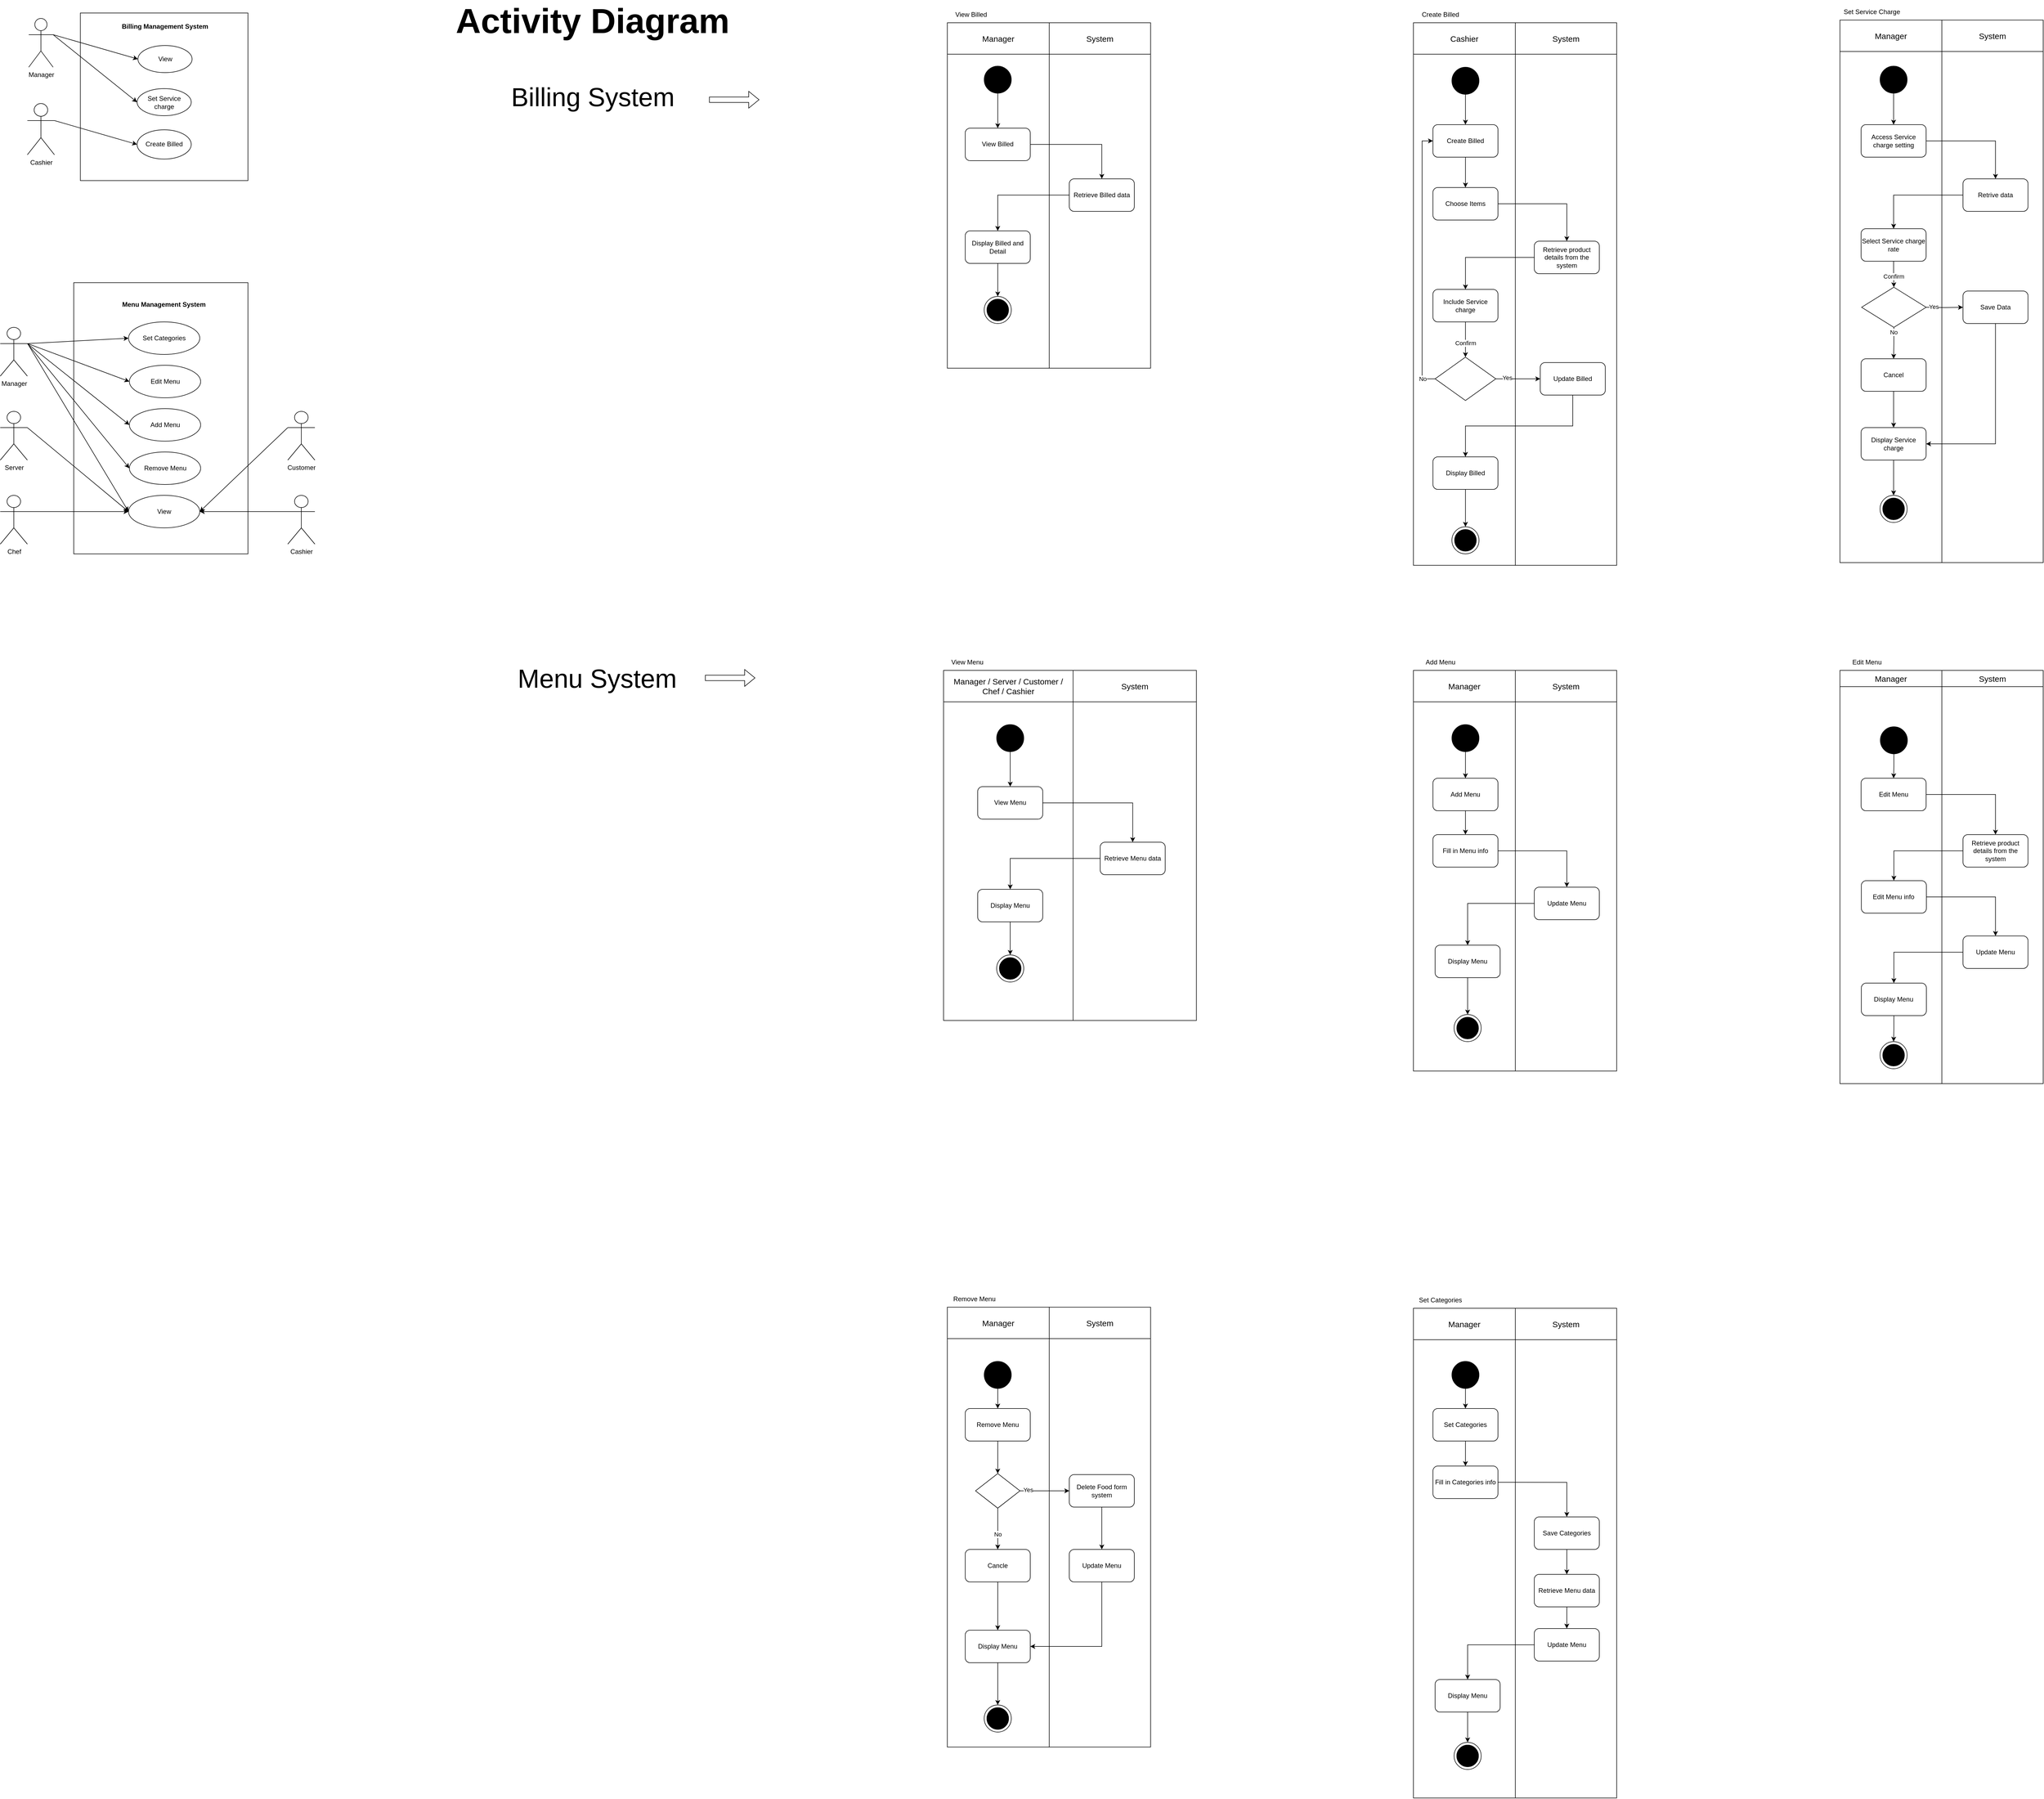 <mxfile version="26.0.10">
  <diagram name="หน้า-1" id="YxEEI1bT5sU3l4kuovY4">
    <mxGraphModel grid="0" page="1" gridSize="10" guides="1" tooltips="1" connect="1" arrows="1" fold="1" pageScale="1" pageWidth="827" pageHeight="1169" math="0" shadow="0">
      <root>
        <mxCell id="0" />
        <mxCell id="1" parent="0" />
        <mxCell id="IXhrhNygmsRbhNOw2Itl-1" value="Manager" style="shape=umlActor;verticalLabelPosition=bottom;verticalAlign=top;html=1;outlineConnect=0;" vertex="1" parent="1">
          <mxGeometry x="192" y="70" width="45" height="90" as="geometry" />
        </mxCell>
        <mxCell id="IXhrhNygmsRbhNOw2Itl-2" value="" style="whiteSpace=wrap;html=1;aspect=fixed;" vertex="1" parent="1">
          <mxGeometry x="287.28" y="60" width="309.23" height="309.23" as="geometry" />
        </mxCell>
        <mxCell id="IXhrhNygmsRbhNOw2Itl-3" value="View" style="ellipse;whiteSpace=wrap;html=1;horizontal=1;verticalAlign=middle;" vertex="1" parent="1">
          <mxGeometry x="393.5" y="120" width="99.95" height="50" as="geometry" />
        </mxCell>
        <mxCell id="IXhrhNygmsRbhNOw2Itl-4" value="" style="endArrow=classic;html=1;rounded=0;entryX=0;entryY=0.5;entryDx=0;entryDy=0;exitX=1;exitY=0.333;exitDx=0;exitDy=0;exitPerimeter=0;" edge="1" parent="1" source="IXhrhNygmsRbhNOw2Itl-1" target="IXhrhNygmsRbhNOw2Itl-3">
          <mxGeometry width="50" height="50" relative="1" as="geometry">
            <mxPoint x="173.37" y="240.38" as="sourcePoint" />
            <mxPoint x="223.37" y="190.38" as="targetPoint" />
          </mxGeometry>
        </mxCell>
        <mxCell id="IXhrhNygmsRbhNOw2Itl-5" value="Cashier" style="shape=umlActor;verticalLabelPosition=bottom;verticalAlign=top;html=1;outlineConnect=0;" vertex="1" parent="1">
          <mxGeometry x="189.5" y="227" width="50" height="94.54" as="geometry" />
        </mxCell>
        <mxCell id="IXhrhNygmsRbhNOw2Itl-6" value="Create Billed" style="ellipse;whiteSpace=wrap;html=1;horizontal=1;verticalAlign=middle;" vertex="1" parent="1">
          <mxGeometry x="391.92" y="275.46" width="99.95" height="54" as="geometry" />
        </mxCell>
        <mxCell id="IXhrhNygmsRbhNOw2Itl-7" value="Set Service charge" style="ellipse;whiteSpace=wrap;html=1;horizontal=1;verticalAlign=middle;" vertex="1" parent="1">
          <mxGeometry x="391.92" y="199.53" width="99.95" height="50" as="geometry" />
        </mxCell>
        <mxCell id="IXhrhNygmsRbhNOw2Itl-8" value="" style="endArrow=classic;html=1;rounded=0;exitX=1;exitY=0.333;exitDx=0;exitDy=0;exitPerimeter=0;entryX=0;entryY=0.5;entryDx=0;entryDy=0;" edge="1" parent="1" source="IXhrhNygmsRbhNOw2Itl-5" target="IXhrhNygmsRbhNOw2Itl-6">
          <mxGeometry width="50" height="50" relative="1" as="geometry">
            <mxPoint x="290.33" y="270" as="sourcePoint" />
            <mxPoint x="490.33" y="225" as="targetPoint" />
          </mxGeometry>
        </mxCell>
        <mxCell id="IXhrhNygmsRbhNOw2Itl-9" value="Billing Management System" style="text;html=1;strokeColor=none;fillColor=none;align=center;verticalAlign=middle;whiteSpace=wrap;rounded=0;fontStyle=1" vertex="1" parent="1">
          <mxGeometry x="354.91" y="70" width="177.13" height="30" as="geometry" />
        </mxCell>
        <mxCell id="IXhrhNygmsRbhNOw2Itl-10" value="" style="endArrow=classic;html=1;rounded=0;entryX=0;entryY=0.5;entryDx=0;entryDy=0;exitX=1;exitY=0.333;exitDx=0;exitDy=0;exitPerimeter=0;" edge="1" parent="1" source="IXhrhNygmsRbhNOw2Itl-1" target="IXhrhNygmsRbhNOw2Itl-7">
          <mxGeometry width="50" height="50" relative="1" as="geometry">
            <mxPoint x="490.33" y="220" as="sourcePoint" />
            <mxPoint x="540.33" y="170" as="targetPoint" />
          </mxGeometry>
        </mxCell>
        <mxCell id="h34QpS5Brzwt2sbCfRC8-22" value="" style="whiteSpace=wrap;html=1;aspect=fixed;rotation=0;" vertex="1" parent="1">
          <mxGeometry x="275.07" y="557.61" width="321.44" height="500.39" as="geometry" />
        </mxCell>
        <mxCell id="h34QpS5Brzwt2sbCfRC8-23" value="Manager" style="shape=umlActor;verticalLabelPosition=bottom;verticalAlign=top;html=1;outlineConnect=0;" vertex="1" parent="1">
          <mxGeometry x="139.5" y="640" width="50" height="90" as="geometry" />
        </mxCell>
        <mxCell id="h34QpS5Brzwt2sbCfRC8-25" value="Edit Menu" style="ellipse;whiteSpace=wrap;html=1;" vertex="1" parent="1">
          <mxGeometry x="377.71" y="710" width="131.53" height="60" as="geometry" />
        </mxCell>
        <mxCell id="h34QpS5Brzwt2sbCfRC8-26" value="Add Menu" style="ellipse;whiteSpace=wrap;html=1;" vertex="1" parent="1">
          <mxGeometry x="377.71" y="790" width="131.53" height="60" as="geometry" />
        </mxCell>
        <mxCell id="h34QpS5Brzwt2sbCfRC8-27" value="Remove Menu" style="ellipse;whiteSpace=wrap;html=1;" vertex="1" parent="1">
          <mxGeometry x="377.71" y="870" width="131.53" height="60" as="geometry" />
        </mxCell>
        <mxCell id="h34QpS5Brzwt2sbCfRC8-30" value="" style="endArrow=classic;html=1;rounded=0;entryX=0;entryY=0.5;entryDx=0;entryDy=0;" edge="1" parent="1" target="h34QpS5Brzwt2sbCfRC8-25">
          <mxGeometry width="50" height="50" relative="1" as="geometry">
            <mxPoint x="190" y="670" as="sourcePoint" />
            <mxPoint x="260" y="860" as="targetPoint" />
          </mxGeometry>
        </mxCell>
        <mxCell id="h34QpS5Brzwt2sbCfRC8-31" value="" style="endArrow=classic;html=1;rounded=0;exitX=1;exitY=0.333;exitDx=0;exitDy=0;exitPerimeter=0;entryX=0;entryY=0.5;entryDx=0;entryDy=0;" edge="1" parent="1" source="h34QpS5Brzwt2sbCfRC8-23" target="h34QpS5Brzwt2sbCfRC8-26">
          <mxGeometry width="50" height="50" relative="1" as="geometry">
            <mxPoint x="220" y="925" as="sourcePoint" />
            <mxPoint x="270" y="875" as="targetPoint" />
          </mxGeometry>
        </mxCell>
        <mxCell id="h34QpS5Brzwt2sbCfRC8-32" value="" style="endArrow=classic;html=1;rounded=0;exitX=1;exitY=0.333;exitDx=0;exitDy=0;exitPerimeter=0;entryX=0;entryY=0.5;entryDx=0;entryDy=0;" edge="1" parent="1" source="h34QpS5Brzwt2sbCfRC8-23" target="h34QpS5Brzwt2sbCfRC8-27">
          <mxGeometry width="50" height="50" relative="1" as="geometry">
            <mxPoint x="380" y="860" as="sourcePoint" />
            <mxPoint x="430" y="810" as="targetPoint" />
          </mxGeometry>
        </mxCell>
        <mxCell id="h34QpS5Brzwt2sbCfRC8-34" value="View" style="ellipse;whiteSpace=wrap;html=1;" vertex="1" parent="1">
          <mxGeometry x="376.13" y="950" width="131.53" height="60" as="geometry" />
        </mxCell>
        <mxCell id="h34QpS5Brzwt2sbCfRC8-35" value="Server" style="shape=umlActor;verticalLabelPosition=bottom;verticalAlign=top;html=1;outlineConnect=0;" vertex="1" parent="1">
          <mxGeometry x="139.5" y="795" width="50" height="90" as="geometry" />
        </mxCell>
        <mxCell id="h34QpS5Brzwt2sbCfRC8-37" value="" style="endArrow=classic;html=1;rounded=0;entryX=0;entryY=0.5;entryDx=0;entryDy=0;" edge="1" parent="1" target="h34QpS5Brzwt2sbCfRC8-34">
          <mxGeometry width="50" height="50" relative="1" as="geometry">
            <mxPoint x="190" y="670" as="sourcePoint" />
            <mxPoint x="180" y="815" as="targetPoint" />
          </mxGeometry>
        </mxCell>
        <mxCell id="h34QpS5Brzwt2sbCfRC8-40" value="" style="endArrow=classic;html=1;rounded=0;entryX=0;entryY=0.5;entryDx=0;entryDy=0;exitX=1;exitY=0.333;exitDx=0;exitDy=0;exitPerimeter=0;" edge="1" parent="1" source="h34QpS5Brzwt2sbCfRC8-35" target="h34QpS5Brzwt2sbCfRC8-34">
          <mxGeometry width="50" height="50" relative="1" as="geometry">
            <mxPoint x="380" y="860" as="sourcePoint" />
            <mxPoint x="430" y="810" as="targetPoint" />
          </mxGeometry>
        </mxCell>
        <mxCell id="h34QpS5Brzwt2sbCfRC8-43" style="edgeStyle=orthogonalEdgeStyle;rounded=0;orthogonalLoop=1;jettySize=auto;html=1;exitX=1;exitY=0.333;exitDx=0;exitDy=0;exitPerimeter=0;entryX=0;entryY=0.5;entryDx=0;entryDy=0;" edge="1" parent="1" source="h34QpS5Brzwt2sbCfRC8-41" target="h34QpS5Brzwt2sbCfRC8-34">
          <mxGeometry relative="1" as="geometry" />
        </mxCell>
        <mxCell id="h34QpS5Brzwt2sbCfRC8-41" value="Chef" style="shape=umlActor;verticalLabelPosition=bottom;verticalAlign=top;html=1;outlineConnect=0;" vertex="1" parent="1">
          <mxGeometry x="139.5" y="950" width="50" height="90" as="geometry" />
        </mxCell>
        <mxCell id="h34QpS5Brzwt2sbCfRC8-44" value="Customer" style="shape=umlActor;verticalLabelPosition=bottom;verticalAlign=top;html=1;outlineConnect=0;" vertex="1" parent="1">
          <mxGeometry x="670" y="795" width="50" height="90" as="geometry" />
        </mxCell>
        <mxCell id="h34QpS5Brzwt2sbCfRC8-46" value="" style="endArrow=classic;html=1;rounded=0;entryX=1;entryY=0.5;entryDx=0;entryDy=0;exitX=0;exitY=0.333;exitDx=0;exitDy=0;exitPerimeter=0;" edge="1" parent="1" source="h34QpS5Brzwt2sbCfRC8-44" target="h34QpS5Brzwt2sbCfRC8-34">
          <mxGeometry width="50" height="50" relative="1" as="geometry">
            <mxPoint x="590" y="865" as="sourcePoint" />
            <mxPoint x="640" y="815" as="targetPoint" />
          </mxGeometry>
        </mxCell>
        <mxCell id="h34QpS5Brzwt2sbCfRC8-48" style="edgeStyle=orthogonalEdgeStyle;rounded=0;orthogonalLoop=1;jettySize=auto;html=1;exitX=0;exitY=0.333;exitDx=0;exitDy=0;exitPerimeter=0;entryX=1;entryY=0.5;entryDx=0;entryDy=0;" edge="1" parent="1" source="h34QpS5Brzwt2sbCfRC8-47" target="h34QpS5Brzwt2sbCfRC8-34">
          <mxGeometry relative="1" as="geometry" />
        </mxCell>
        <mxCell id="h34QpS5Brzwt2sbCfRC8-47" value="Cashier" style="shape=umlActor;verticalLabelPosition=bottom;verticalAlign=top;html=1;outlineConnect=0;" vertex="1" parent="1">
          <mxGeometry x="670" y="950" width="50" height="90" as="geometry" />
        </mxCell>
        <mxCell id="h34QpS5Brzwt2sbCfRC8-51" value="Menu Management System" style="text;html=1;strokeColor=none;fillColor=none;align=center;verticalAlign=middle;whiteSpace=wrap;rounded=0;fontStyle=1" vertex="1" parent="1">
          <mxGeometry x="353.33" y="583" width="177.13" height="30" as="geometry" />
        </mxCell>
        <mxCell id="h34QpS5Brzwt2sbCfRC8-52" value="" style="shape=table;startSize=0;container=1;collapsible=0;childLayout=tableLayout;" vertex="1" parent="1">
          <mxGeometry x="1887" y="78" width="375" height="637.352" as="geometry" />
        </mxCell>
        <mxCell id="h34QpS5Brzwt2sbCfRC8-53" value="" style="shape=tableRow;horizontal=0;startSize=0;swimlaneHead=0;swimlaneBody=0;strokeColor=inherit;top=0;left=0;bottom=0;right=0;collapsible=0;dropTarget=0;fillColor=none;points=[[0,0.5],[1,0.5]];portConstraint=eastwest;" vertex="1" parent="h34QpS5Brzwt2sbCfRC8-52">
          <mxGeometry width="375" height="58" as="geometry" />
        </mxCell>
        <mxCell id="h34QpS5Brzwt2sbCfRC8-54" value="Manager" style="shape=partialRectangle;html=1;whiteSpace=wrap;connectable=0;strokeColor=inherit;overflow=hidden;fillColor=none;top=0;left=0;bottom=0;right=0;pointerEvents=1;fontSize=15;" vertex="1" parent="h34QpS5Brzwt2sbCfRC8-53">
          <mxGeometry width="188" height="58" as="geometry">
            <mxRectangle width="188" height="58" as="alternateBounds" />
          </mxGeometry>
        </mxCell>
        <mxCell id="h34QpS5Brzwt2sbCfRC8-55" value="System" style="shape=partialRectangle;html=1;whiteSpace=wrap;connectable=0;strokeColor=inherit;overflow=hidden;fillColor=none;top=0;left=0;bottom=0;right=0;pointerEvents=1;fontSize=15;" vertex="1" parent="h34QpS5Brzwt2sbCfRC8-53">
          <mxGeometry x="188" width="187" height="58" as="geometry">
            <mxRectangle width="187" height="58" as="alternateBounds" />
          </mxGeometry>
        </mxCell>
        <mxCell id="h34QpS5Brzwt2sbCfRC8-58" value="" style="shape=tableRow;horizontal=0;startSize=0;swimlaneHead=0;swimlaneBody=0;strokeColor=inherit;top=0;left=0;bottom=0;right=0;collapsible=0;dropTarget=0;fillColor=none;points=[[0,0.5],[1,0.5]];portConstraint=eastwest;" vertex="1" parent="h34QpS5Brzwt2sbCfRC8-52">
          <mxGeometry y="58" width="375" height="579" as="geometry" />
        </mxCell>
        <mxCell id="h34QpS5Brzwt2sbCfRC8-59" value="" style="shape=partialRectangle;html=1;whiteSpace=wrap;connectable=0;strokeColor=inherit;overflow=hidden;fillColor=none;top=0;left=0;bottom=0;right=0;pointerEvents=1;" vertex="1" parent="h34QpS5Brzwt2sbCfRC8-58">
          <mxGeometry width="188" height="579" as="geometry">
            <mxRectangle width="188" height="579" as="alternateBounds" />
          </mxGeometry>
        </mxCell>
        <mxCell id="h34QpS5Brzwt2sbCfRC8-60" value="" style="shape=partialRectangle;html=1;whiteSpace=wrap;connectable=0;strokeColor=inherit;overflow=hidden;fillColor=none;top=0;left=0;bottom=0;right=0;pointerEvents=1;" vertex="1" parent="h34QpS5Brzwt2sbCfRC8-58">
          <mxGeometry x="188" width="187" height="579" as="geometry">
            <mxRectangle width="187" height="579" as="alternateBounds" />
          </mxGeometry>
        </mxCell>
        <mxCell id="h34QpS5Brzwt2sbCfRC8-63" value="Set Categories" style="ellipse;whiteSpace=wrap;html=1;" vertex="1" parent="1">
          <mxGeometry x="376.13" y="630" width="131.53" height="60" as="geometry" />
        </mxCell>
        <mxCell id="h34QpS5Brzwt2sbCfRC8-65" value="" style="endArrow=classic;html=1;rounded=0;entryX=0;entryY=0.5;entryDx=0;entryDy=0;" edge="1" parent="1" target="h34QpS5Brzwt2sbCfRC8-63">
          <mxGeometry width="50" height="50" relative="1" as="geometry">
            <mxPoint x="190" y="670" as="sourcePoint" />
            <mxPoint x="239.5" y="600" as="targetPoint" />
          </mxGeometry>
        </mxCell>
        <mxCell id="GRJCn4sYlswHCaF_muZq-1" value="Activity Diagram" style="text;html=1;strokeColor=none;fillColor=none;align=center;verticalAlign=middle;whiteSpace=wrap;rounded=0;fontStyle=1;fontSize=64;" vertex="1" parent="1">
          <mxGeometry x="850" y="60" width="765" height="30" as="geometry" />
        </mxCell>
        <mxCell id="GRJCn4sYlswHCaF_muZq-3" value="Billing System" style="text;html=1;strokeColor=none;fillColor=none;align=center;verticalAlign=middle;whiteSpace=wrap;rounded=0;fontSize=48;" vertex="1" parent="1">
          <mxGeometry x="1017.5" y="199.62" width="430" height="30" as="geometry" />
        </mxCell>
        <mxCell id="GRJCn4sYlswHCaF_muZq-4" value="" style="shape=flexArrow;endArrow=classic;html=1;rounded=0;" edge="1" parent="1">
          <mxGeometry width="50" height="50" relative="1" as="geometry">
            <mxPoint x="1447.5" y="220" as="sourcePoint" />
            <mxPoint x="1540" y="220" as="targetPoint" />
          </mxGeometry>
        </mxCell>
        <mxCell id="GRJCn4sYlswHCaF_muZq-5" value="View Billed" style="text;html=1;strokeColor=none;fillColor=none;align=center;verticalAlign=middle;whiteSpace=wrap;rounded=0;" vertex="1" parent="1">
          <mxGeometry x="1887" y="48" width="88" height="30" as="geometry" />
        </mxCell>
        <mxCell id="fmuekxSxBBkvDe3AGFHN-52" style="edgeStyle=orthogonalEdgeStyle;rounded=0;orthogonalLoop=1;jettySize=auto;html=1;exitX=0.5;exitY=1;exitDx=0;exitDy=0;entryX=0.5;entryY=0;entryDx=0;entryDy=0;" edge="1" parent="1" source="fmuekxSxBBkvDe3AGFHN-1" target="fmuekxSxBBkvDe3AGFHN-2">
          <mxGeometry relative="1" as="geometry" />
        </mxCell>
        <mxCell id="fmuekxSxBBkvDe3AGFHN-1" value="" style="ellipse;whiteSpace=wrap;html=1;aspect=fixed;fillColor=#000000;" vertex="1" parent="1">
          <mxGeometry x="1955" y="158" width="50" height="50" as="geometry" />
        </mxCell>
        <mxCell id="fmuekxSxBBkvDe3AGFHN-56" style="edgeStyle=orthogonalEdgeStyle;rounded=0;orthogonalLoop=1;jettySize=auto;html=1;exitX=1;exitY=0.5;exitDx=0;exitDy=0;entryX=0.5;entryY=0;entryDx=0;entryDy=0;" edge="1" parent="1" source="fmuekxSxBBkvDe3AGFHN-2" target="fmuekxSxBBkvDe3AGFHN-3">
          <mxGeometry relative="1" as="geometry" />
        </mxCell>
        <mxCell id="fmuekxSxBBkvDe3AGFHN-2" value="View Billed" style="rounded=1;whiteSpace=wrap;html=1;" vertex="1" parent="1">
          <mxGeometry x="1920" y="272.46" width="120" height="60" as="geometry" />
        </mxCell>
        <mxCell id="fmuekxSxBBkvDe3AGFHN-57" style="edgeStyle=orthogonalEdgeStyle;rounded=0;orthogonalLoop=1;jettySize=auto;html=1;exitX=0;exitY=0.5;exitDx=0;exitDy=0;" edge="1" parent="1" source="fmuekxSxBBkvDe3AGFHN-3" target="fmuekxSxBBkvDe3AGFHN-55">
          <mxGeometry relative="1" as="geometry" />
        </mxCell>
        <mxCell id="fmuekxSxBBkvDe3AGFHN-3" value="Retrieve Billed data" style="rounded=1;whiteSpace=wrap;html=1;" vertex="1" parent="1">
          <mxGeometry x="2112" y="366" width="120" height="60" as="geometry" />
        </mxCell>
        <mxCell id="fmuekxSxBBkvDe3AGFHN-4" value="" style="shape=table;startSize=0;container=1;collapsible=0;childLayout=tableLayout;" vertex="1" parent="1">
          <mxGeometry x="2747" y="78" width="375" height="1001.114" as="geometry" />
        </mxCell>
        <mxCell id="fmuekxSxBBkvDe3AGFHN-5" value="" style="shape=tableRow;horizontal=0;startSize=0;swimlaneHead=0;swimlaneBody=0;strokeColor=inherit;top=0;left=0;bottom=0;right=0;collapsible=0;dropTarget=0;fillColor=none;points=[[0,0.5],[1,0.5]];portConstraint=eastwest;" vertex="1" parent="fmuekxSxBBkvDe3AGFHN-4">
          <mxGeometry width="375" height="58" as="geometry" />
        </mxCell>
        <mxCell id="fmuekxSxBBkvDe3AGFHN-6" value="Cashier" style="shape=partialRectangle;html=1;whiteSpace=wrap;connectable=0;strokeColor=inherit;overflow=hidden;fillColor=none;top=0;left=0;bottom=0;right=0;pointerEvents=1;fontSize=15;" vertex="1" parent="fmuekxSxBBkvDe3AGFHN-5">
          <mxGeometry width="188" height="58" as="geometry">
            <mxRectangle width="188" height="58" as="alternateBounds" />
          </mxGeometry>
        </mxCell>
        <mxCell id="fmuekxSxBBkvDe3AGFHN-7" value="&lt;font style=&quot;font-size: 15px;&quot;&gt;System&lt;/font&gt;" style="shape=partialRectangle;html=1;whiteSpace=wrap;connectable=0;strokeColor=inherit;overflow=hidden;fillColor=none;top=0;left=0;bottom=0;right=0;pointerEvents=1;" vertex="1" parent="fmuekxSxBBkvDe3AGFHN-5">
          <mxGeometry x="188" width="187" height="58" as="geometry">
            <mxRectangle width="187" height="58" as="alternateBounds" />
          </mxGeometry>
        </mxCell>
        <mxCell id="fmuekxSxBBkvDe3AGFHN-8" value="" style="shape=tableRow;horizontal=0;startSize=0;swimlaneHead=0;swimlaneBody=0;strokeColor=inherit;top=0;left=0;bottom=0;right=0;collapsible=0;dropTarget=0;fillColor=none;points=[[0,0.5],[1,0.5]];portConstraint=eastwest;" vertex="1" parent="fmuekxSxBBkvDe3AGFHN-4">
          <mxGeometry y="58" width="375" height="943" as="geometry" />
        </mxCell>
        <mxCell id="fmuekxSxBBkvDe3AGFHN-9" value="" style="shape=partialRectangle;html=1;whiteSpace=wrap;connectable=0;strokeColor=inherit;overflow=hidden;fillColor=none;top=0;left=0;bottom=0;right=0;pointerEvents=1;" vertex="1" parent="fmuekxSxBBkvDe3AGFHN-8">
          <mxGeometry width="188" height="943" as="geometry">
            <mxRectangle width="188" height="943" as="alternateBounds" />
          </mxGeometry>
        </mxCell>
        <mxCell id="fmuekxSxBBkvDe3AGFHN-10" value="" style="shape=partialRectangle;html=1;whiteSpace=wrap;connectable=0;strokeColor=inherit;overflow=hidden;fillColor=none;top=0;left=0;bottom=0;right=0;pointerEvents=1;" vertex="1" parent="fmuekxSxBBkvDe3AGFHN-8">
          <mxGeometry x="188" width="187" height="943" as="geometry">
            <mxRectangle width="187" height="943" as="alternateBounds" />
          </mxGeometry>
        </mxCell>
        <mxCell id="fmuekxSxBBkvDe3AGFHN-11" value="Create Billed" style="text;html=1;strokeColor=none;fillColor=none;align=center;verticalAlign=middle;whiteSpace=wrap;rounded=0;" vertex="1" parent="1">
          <mxGeometry x="2747" y="48" width="100" height="30" as="geometry" />
        </mxCell>
        <mxCell id="fmuekxSxBBkvDe3AGFHN-15" style="edgeStyle=orthogonalEdgeStyle;rounded=0;orthogonalLoop=1;jettySize=auto;html=1;exitX=0.5;exitY=1;exitDx=0;exitDy=0;" edge="1" parent="1" source="fmuekxSxBBkvDe3AGFHN-12" target="fmuekxSxBBkvDe3AGFHN-13">
          <mxGeometry relative="1" as="geometry" />
        </mxCell>
        <mxCell id="fmuekxSxBBkvDe3AGFHN-12" value="" style="ellipse;whiteSpace=wrap;html=1;aspect=fixed;fillColor=#000000;" vertex="1" parent="1">
          <mxGeometry x="2818" y="160" width="50" height="50" as="geometry" />
        </mxCell>
        <mxCell id="fmuekxSxBBkvDe3AGFHN-16" style="edgeStyle=orthogonalEdgeStyle;rounded=0;orthogonalLoop=1;jettySize=auto;html=1;exitX=0.5;exitY=1;exitDx=0;exitDy=0;entryX=0.5;entryY=0;entryDx=0;entryDy=0;" edge="1" parent="1" source="fmuekxSxBBkvDe3AGFHN-13" target="fmuekxSxBBkvDe3AGFHN-14">
          <mxGeometry relative="1" as="geometry" />
        </mxCell>
        <mxCell id="fmuekxSxBBkvDe3AGFHN-13" value="Create Billed" style="rounded=1;whiteSpace=wrap;html=1;" vertex="1" parent="1">
          <mxGeometry x="2783" y="266" width="120" height="60" as="geometry" />
        </mxCell>
        <mxCell id="fmuekxSxBBkvDe3AGFHN-18" style="edgeStyle=orthogonalEdgeStyle;rounded=0;orthogonalLoop=1;jettySize=auto;html=1;exitX=1;exitY=0.5;exitDx=0;exitDy=0;entryX=0.5;entryY=0;entryDx=0;entryDy=0;" edge="1" parent="1" source="fmuekxSxBBkvDe3AGFHN-14" target="fmuekxSxBBkvDe3AGFHN-17">
          <mxGeometry relative="1" as="geometry" />
        </mxCell>
        <mxCell id="fmuekxSxBBkvDe3AGFHN-14" value="Choose Items" style="rounded=1;whiteSpace=wrap;html=1;" vertex="1" parent="1">
          <mxGeometry x="2783" y="382" width="120" height="60" as="geometry" />
        </mxCell>
        <mxCell id="fmuekxSxBBkvDe3AGFHN-31" style="edgeStyle=orthogonalEdgeStyle;rounded=0;orthogonalLoop=1;jettySize=auto;html=1;" edge="1" parent="1" source="fmuekxSxBBkvDe3AGFHN-17" target="fmuekxSxBBkvDe3AGFHN-23">
          <mxGeometry relative="1" as="geometry" />
        </mxCell>
        <mxCell id="fmuekxSxBBkvDe3AGFHN-17" value="Retrieve product details from the system" style="rounded=1;whiteSpace=wrap;html=1;" vertex="1" parent="1">
          <mxGeometry x="2970" y="481" width="120" height="60" as="geometry" />
        </mxCell>
        <mxCell id="fmuekxSxBBkvDe3AGFHN-38" style="edgeStyle=orthogonalEdgeStyle;rounded=0;orthogonalLoop=1;jettySize=auto;html=1;exitX=0.5;exitY=1;exitDx=0;exitDy=0;entryX=0.5;entryY=0;entryDx=0;entryDy=0;" edge="1" parent="1" source="fmuekxSxBBkvDe3AGFHN-21" target="fmuekxSxBBkvDe3AGFHN-25">
          <mxGeometry relative="1" as="geometry" />
        </mxCell>
        <mxCell id="fmuekxSxBBkvDe3AGFHN-21" value="Update Billed" style="rounded=1;whiteSpace=wrap;html=1;" vertex="1" parent="1">
          <mxGeometry x="2981" y="705" width="120" height="60" as="geometry" />
        </mxCell>
        <mxCell id="fmuekxSxBBkvDe3AGFHN-32" style="edgeStyle=orthogonalEdgeStyle;rounded=0;orthogonalLoop=1;jettySize=auto;html=1;exitX=0.5;exitY=1;exitDx=0;exitDy=0;entryX=0.5;entryY=0;entryDx=0;entryDy=0;" edge="1" parent="1" source="fmuekxSxBBkvDe3AGFHN-23" target="fmuekxSxBBkvDe3AGFHN-24">
          <mxGeometry relative="1" as="geometry" />
        </mxCell>
        <mxCell id="fmuekxSxBBkvDe3AGFHN-33" value="Confirm" style="edgeLabel;html=1;align=center;verticalAlign=middle;resizable=0;points=[];" connectable="0" vertex="1" parent="fmuekxSxBBkvDe3AGFHN-32">
          <mxGeometry x="-0.063" relative="1" as="geometry">
            <mxPoint y="8" as="offset" />
          </mxGeometry>
        </mxCell>
        <mxCell id="fmuekxSxBBkvDe3AGFHN-23" value="Include Service charge" style="rounded=1;whiteSpace=wrap;html=1;" vertex="1" parent="1">
          <mxGeometry x="2783" y="570" width="120" height="60" as="geometry" />
        </mxCell>
        <mxCell id="fmuekxSxBBkvDe3AGFHN-37" style="edgeStyle=orthogonalEdgeStyle;rounded=0;orthogonalLoop=1;jettySize=auto;html=1;exitX=1;exitY=0.5;exitDx=0;exitDy=0;" edge="1" parent="1" source="fmuekxSxBBkvDe3AGFHN-24" target="fmuekxSxBBkvDe3AGFHN-21">
          <mxGeometry relative="1" as="geometry" />
        </mxCell>
        <mxCell id="fmuekxSxBBkvDe3AGFHN-41" value="Yes" style="edgeLabel;html=1;align=center;verticalAlign=middle;resizable=0;points=[];" connectable="0" vertex="1" parent="fmuekxSxBBkvDe3AGFHN-37">
          <mxGeometry x="-0.559" y="-2" relative="1" as="geometry">
            <mxPoint x="3" y="-4" as="offset" />
          </mxGeometry>
        </mxCell>
        <mxCell id="fmuekxSxBBkvDe3AGFHN-40" style="edgeStyle=orthogonalEdgeStyle;rounded=0;orthogonalLoop=1;jettySize=auto;html=1;exitX=0;exitY=0.5;exitDx=0;exitDy=0;entryX=0;entryY=0.5;entryDx=0;entryDy=0;" edge="1" parent="1" source="fmuekxSxBBkvDe3AGFHN-24" target="fmuekxSxBBkvDe3AGFHN-13">
          <mxGeometry relative="1" as="geometry" />
        </mxCell>
        <mxCell id="fmuekxSxBBkvDe3AGFHN-42" value="No" style="edgeLabel;html=1;align=center;verticalAlign=middle;resizable=0;points=[];" connectable="0" vertex="1" parent="fmuekxSxBBkvDe3AGFHN-40">
          <mxGeometry x="-0.923" y="2" relative="1" as="geometry">
            <mxPoint x="-5" y="-2" as="offset" />
          </mxGeometry>
        </mxCell>
        <mxCell id="fmuekxSxBBkvDe3AGFHN-24" value="" style="rhombus;whiteSpace=wrap;html=1;" vertex="1" parent="1">
          <mxGeometry x="2787" y="695" width="112" height="80" as="geometry" />
        </mxCell>
        <mxCell id="fmuekxSxBBkvDe3AGFHN-44" style="edgeStyle=orthogonalEdgeStyle;rounded=0;orthogonalLoop=1;jettySize=auto;html=1;exitX=0.5;exitY=1;exitDx=0;exitDy=0;entryX=0.5;entryY=0;entryDx=0;entryDy=0;" edge="1" parent="1" source="fmuekxSxBBkvDe3AGFHN-25" target="fmuekxSxBBkvDe3AGFHN-28">
          <mxGeometry relative="1" as="geometry" />
        </mxCell>
        <mxCell id="fmuekxSxBBkvDe3AGFHN-25" value="Display Billed" style="rounded=1;whiteSpace=wrap;html=1;" vertex="1" parent="1">
          <mxGeometry x="2783" y="879" width="120" height="60" as="geometry" />
        </mxCell>
        <mxCell id="fmuekxSxBBkvDe3AGFHN-28" value="" style="ellipse;whiteSpace=wrap;html=1;aspect=fixed;" vertex="1" parent="1">
          <mxGeometry x="2818" y="1008" width="50" height="50" as="geometry" />
        </mxCell>
        <mxCell id="fmuekxSxBBkvDe3AGFHN-30" value="" style="ellipse;whiteSpace=wrap;html=1;aspect=fixed;fillColor=#000000;" vertex="1" parent="1">
          <mxGeometry x="2823" y="1013" width="40" height="40" as="geometry" />
        </mxCell>
        <mxCell id="fmuekxSxBBkvDe3AGFHN-45" value="" style="shape=table;startSize=0;container=1;collapsible=0;childLayout=tableLayout;" vertex="1" parent="1">
          <mxGeometry x="3534" y="73" width="375" height="1001.114" as="geometry" />
        </mxCell>
        <mxCell id="fmuekxSxBBkvDe3AGFHN-46" value="" style="shape=tableRow;horizontal=0;startSize=0;swimlaneHead=0;swimlaneBody=0;strokeColor=inherit;top=0;left=0;bottom=0;right=0;collapsible=0;dropTarget=0;fillColor=none;points=[[0,0.5],[1,0.5]];portConstraint=eastwest;" vertex="1" parent="fmuekxSxBBkvDe3AGFHN-45">
          <mxGeometry width="375" height="58" as="geometry" />
        </mxCell>
        <mxCell id="fmuekxSxBBkvDe3AGFHN-47" value="Manager" style="shape=partialRectangle;html=1;whiteSpace=wrap;connectable=0;strokeColor=inherit;overflow=hidden;fillColor=none;top=0;left=0;bottom=0;right=0;pointerEvents=1;fontSize=15;" vertex="1" parent="fmuekxSxBBkvDe3AGFHN-46">
          <mxGeometry width="188" height="58" as="geometry">
            <mxRectangle width="188" height="58" as="alternateBounds" />
          </mxGeometry>
        </mxCell>
        <mxCell id="fmuekxSxBBkvDe3AGFHN-48" value="System" style="shape=partialRectangle;html=1;whiteSpace=wrap;connectable=0;strokeColor=inherit;overflow=hidden;fillColor=none;top=0;left=0;bottom=0;right=0;pointerEvents=1;fontSize=15;" vertex="1" parent="fmuekxSxBBkvDe3AGFHN-46">
          <mxGeometry x="188" width="187" height="58" as="geometry">
            <mxRectangle width="187" height="58" as="alternateBounds" />
          </mxGeometry>
        </mxCell>
        <mxCell id="fmuekxSxBBkvDe3AGFHN-49" value="" style="shape=tableRow;horizontal=0;startSize=0;swimlaneHead=0;swimlaneBody=0;strokeColor=inherit;top=0;left=0;bottom=0;right=0;collapsible=0;dropTarget=0;fillColor=none;points=[[0,0.5],[1,0.5]];portConstraint=eastwest;" vertex="1" parent="fmuekxSxBBkvDe3AGFHN-45">
          <mxGeometry y="58" width="375" height="943" as="geometry" />
        </mxCell>
        <mxCell id="fmuekxSxBBkvDe3AGFHN-50" value="" style="shape=partialRectangle;html=1;whiteSpace=wrap;connectable=0;strokeColor=inherit;overflow=hidden;fillColor=none;top=0;left=0;bottom=0;right=0;pointerEvents=1;" vertex="1" parent="fmuekxSxBBkvDe3AGFHN-49">
          <mxGeometry width="188" height="943" as="geometry">
            <mxRectangle width="188" height="943" as="alternateBounds" />
          </mxGeometry>
        </mxCell>
        <mxCell id="fmuekxSxBBkvDe3AGFHN-51" value="" style="shape=partialRectangle;html=1;whiteSpace=wrap;connectable=0;strokeColor=inherit;overflow=hidden;fillColor=none;top=0;left=0;bottom=0;right=0;pointerEvents=1;" vertex="1" parent="fmuekxSxBBkvDe3AGFHN-49">
          <mxGeometry x="188" width="187" height="943" as="geometry">
            <mxRectangle width="187" height="943" as="alternateBounds" />
          </mxGeometry>
        </mxCell>
        <mxCell id="fmuekxSxBBkvDe3AGFHN-53" value="" style="ellipse;whiteSpace=wrap;html=1;aspect=fixed;" vertex="1" parent="1">
          <mxGeometry x="1955" y="583" width="50" height="50" as="geometry" />
        </mxCell>
        <mxCell id="fmuekxSxBBkvDe3AGFHN-54" value="" style="ellipse;whiteSpace=wrap;html=1;aspect=fixed;fillColor=#000000;" vertex="1" parent="1">
          <mxGeometry x="1960" y="588" width="40" height="40" as="geometry" />
        </mxCell>
        <mxCell id="fmuekxSxBBkvDe3AGFHN-58" style="edgeStyle=orthogonalEdgeStyle;rounded=0;orthogonalLoop=1;jettySize=auto;html=1;exitX=0.5;exitY=1;exitDx=0;exitDy=0;entryX=0.5;entryY=0;entryDx=0;entryDy=0;" edge="1" parent="1" source="fmuekxSxBBkvDe3AGFHN-55" target="fmuekxSxBBkvDe3AGFHN-53">
          <mxGeometry relative="1" as="geometry" />
        </mxCell>
        <mxCell id="fmuekxSxBBkvDe3AGFHN-55" value="Display Billed and Detail" style="rounded=1;whiteSpace=wrap;html=1;" vertex="1" parent="1">
          <mxGeometry x="1920" y="462" width="120" height="60" as="geometry" />
        </mxCell>
        <mxCell id="fmuekxSxBBkvDe3AGFHN-60" value="Set Service Charge" style="text;html=1;strokeColor=none;fillColor=none;align=center;verticalAlign=middle;whiteSpace=wrap;rounded=0;" vertex="1" parent="1">
          <mxGeometry x="3534" y="43" width="118" height="30" as="geometry" />
        </mxCell>
        <mxCell id="fmuekxSxBBkvDe3AGFHN-69" style="edgeStyle=orthogonalEdgeStyle;rounded=0;orthogonalLoop=1;jettySize=auto;html=1;exitX=0.5;exitY=1;exitDx=0;exitDy=0;entryX=0.5;entryY=0;entryDx=0;entryDy=0;" edge="1" parent="1" source="fmuekxSxBBkvDe3AGFHN-61" target="fmuekxSxBBkvDe3AGFHN-62">
          <mxGeometry relative="1" as="geometry" />
        </mxCell>
        <mxCell id="fmuekxSxBBkvDe3AGFHN-61" value="" style="ellipse;whiteSpace=wrap;html=1;aspect=fixed;fillColor=#000000;" vertex="1" parent="1">
          <mxGeometry x="3608" y="158" width="50" height="50" as="geometry" />
        </mxCell>
        <mxCell id="fmuekxSxBBkvDe3AGFHN-70" style="edgeStyle=orthogonalEdgeStyle;rounded=0;orthogonalLoop=1;jettySize=auto;html=1;exitX=1;exitY=0.5;exitDx=0;exitDy=0;" edge="1" parent="1" source="fmuekxSxBBkvDe3AGFHN-62" target="fmuekxSxBBkvDe3AGFHN-64">
          <mxGeometry relative="1" as="geometry" />
        </mxCell>
        <mxCell id="fmuekxSxBBkvDe3AGFHN-62" value="Access Service charge setting" style="rounded=1;whiteSpace=wrap;html=1;" vertex="1" parent="1">
          <mxGeometry x="3573" y="266" width="120" height="60" as="geometry" />
        </mxCell>
        <mxCell id="fmuekxSxBBkvDe3AGFHN-83" style="edgeStyle=orthogonalEdgeStyle;rounded=0;orthogonalLoop=1;jettySize=auto;html=1;exitX=0.5;exitY=1;exitDx=0;exitDy=0;entryX=0.5;entryY=0;entryDx=0;entryDy=0;" edge="1" parent="1" source="fmuekxSxBBkvDe3AGFHN-63" target="fmuekxSxBBkvDe3AGFHN-82">
          <mxGeometry relative="1" as="geometry" />
        </mxCell>
        <mxCell id="fmuekxSxBBkvDe3AGFHN-86" value="Confirm" style="edgeLabel;html=1;align=center;verticalAlign=middle;resizable=0;points=[];" connectable="0" vertex="1" parent="fmuekxSxBBkvDe3AGFHN-83">
          <mxGeometry x="0.18" y="-1" relative="1" as="geometry">
            <mxPoint as="offset" />
          </mxGeometry>
        </mxCell>
        <mxCell id="fmuekxSxBBkvDe3AGFHN-63" value="Select Service charge rate" style="rounded=1;whiteSpace=wrap;html=1;" vertex="1" parent="1">
          <mxGeometry x="3573" y="458" width="120" height="60" as="geometry" />
        </mxCell>
        <mxCell id="fmuekxSxBBkvDe3AGFHN-71" style="edgeStyle=orthogonalEdgeStyle;rounded=0;orthogonalLoop=1;jettySize=auto;html=1;exitX=0;exitY=0.5;exitDx=0;exitDy=0;" edge="1" parent="1" source="fmuekxSxBBkvDe3AGFHN-64" target="fmuekxSxBBkvDe3AGFHN-63">
          <mxGeometry relative="1" as="geometry" />
        </mxCell>
        <mxCell id="fmuekxSxBBkvDe3AGFHN-64" value="Retrive data" style="rounded=1;whiteSpace=wrap;html=1;" vertex="1" parent="1">
          <mxGeometry x="3761" y="366" width="120" height="60" as="geometry" />
        </mxCell>
        <mxCell id="fmuekxSxBBkvDe3AGFHN-76" style="edgeStyle=orthogonalEdgeStyle;rounded=0;orthogonalLoop=1;jettySize=auto;html=1;exitX=0.5;exitY=1;exitDx=0;exitDy=0;entryX=1;entryY=0.5;entryDx=0;entryDy=0;" edge="1" parent="1" source="fmuekxSxBBkvDe3AGFHN-66" target="fmuekxSxBBkvDe3AGFHN-68">
          <mxGeometry relative="1" as="geometry" />
        </mxCell>
        <mxCell id="fmuekxSxBBkvDe3AGFHN-66" value="Save Data" style="rounded=1;whiteSpace=wrap;html=1;" vertex="1" parent="1">
          <mxGeometry x="3761" y="573" width="120" height="60" as="geometry" />
        </mxCell>
        <mxCell id="fmuekxSxBBkvDe3AGFHN-75" style="edgeStyle=orthogonalEdgeStyle;rounded=0;orthogonalLoop=1;jettySize=auto;html=1;exitX=0.5;exitY=1;exitDx=0;exitDy=0;entryX=0.5;entryY=0;entryDx=0;entryDy=0;" edge="1" parent="1" source="fmuekxSxBBkvDe3AGFHN-67" target="fmuekxSxBBkvDe3AGFHN-68">
          <mxGeometry relative="1" as="geometry" />
        </mxCell>
        <mxCell id="fmuekxSxBBkvDe3AGFHN-67" value="Cancel" style="rounded=1;whiteSpace=wrap;html=1;" vertex="1" parent="1">
          <mxGeometry x="3572.99" y="698" width="120" height="60" as="geometry" />
        </mxCell>
        <mxCell id="fmuekxSxBBkvDe3AGFHN-79" style="edgeStyle=orthogonalEdgeStyle;rounded=0;orthogonalLoop=1;jettySize=auto;html=1;exitX=0.5;exitY=1;exitDx=0;exitDy=0;entryX=0.5;entryY=0;entryDx=0;entryDy=0;" edge="1" parent="1" source="fmuekxSxBBkvDe3AGFHN-68" target="fmuekxSxBBkvDe3AGFHN-77">
          <mxGeometry relative="1" as="geometry" />
        </mxCell>
        <mxCell id="fmuekxSxBBkvDe3AGFHN-68" value="Display Service charge" style="rounded=1;whiteSpace=wrap;html=1;" vertex="1" parent="1">
          <mxGeometry x="3572.99" y="825" width="120" height="60" as="geometry" />
        </mxCell>
        <mxCell id="fmuekxSxBBkvDe3AGFHN-77" value="" style="ellipse;whiteSpace=wrap;html=1;aspect=fixed;" vertex="1" parent="1">
          <mxGeometry x="3607.99" y="950" width="50" height="50" as="geometry" />
        </mxCell>
        <mxCell id="fmuekxSxBBkvDe3AGFHN-78" value="" style="ellipse;whiteSpace=wrap;html=1;aspect=fixed;fillColor=#000000;" vertex="1" parent="1">
          <mxGeometry x="3612.99" y="955" width="40" height="40" as="geometry" />
        </mxCell>
        <mxCell id="fmuekxSxBBkvDe3AGFHN-84" style="edgeStyle=orthogonalEdgeStyle;rounded=0;orthogonalLoop=1;jettySize=auto;html=1;exitX=0.5;exitY=1;exitDx=0;exitDy=0;entryX=0.5;entryY=0;entryDx=0;entryDy=0;" edge="1" parent="1" source="fmuekxSxBBkvDe3AGFHN-82" target="fmuekxSxBBkvDe3AGFHN-67">
          <mxGeometry relative="1" as="geometry" />
        </mxCell>
        <mxCell id="fmuekxSxBBkvDe3AGFHN-88" value="No" style="edgeLabel;html=1;align=center;verticalAlign=middle;resizable=0;points=[];" connectable="0" vertex="1" parent="fmuekxSxBBkvDe3AGFHN-84">
          <mxGeometry x="-0.689" y="-1" relative="1" as="geometry">
            <mxPoint as="offset" />
          </mxGeometry>
        </mxCell>
        <mxCell id="fmuekxSxBBkvDe3AGFHN-85" style="edgeStyle=orthogonalEdgeStyle;rounded=0;orthogonalLoop=1;jettySize=auto;html=1;entryX=0;entryY=0.5;entryDx=0;entryDy=0;" edge="1" parent="1" target="fmuekxSxBBkvDe3AGFHN-66">
          <mxGeometry relative="1" as="geometry">
            <mxPoint x="3693" y="603" as="sourcePoint" />
          </mxGeometry>
        </mxCell>
        <mxCell id="fmuekxSxBBkvDe3AGFHN-87" value="Yes" style="edgeLabel;html=1;align=center;verticalAlign=middle;resizable=0;points=[];" connectable="0" vertex="1" parent="fmuekxSxBBkvDe3AGFHN-85">
          <mxGeometry x="-0.851" y="1" relative="1" as="geometry">
            <mxPoint x="9" as="offset" />
          </mxGeometry>
        </mxCell>
        <mxCell id="fmuekxSxBBkvDe3AGFHN-82" value="" style="rhombus;whiteSpace=wrap;html=1;" vertex="1" parent="1">
          <mxGeometry x="3573.99" y="566" width="119.01" height="74" as="geometry" />
        </mxCell>
        <mxCell id="fmuekxSxBBkvDe3AGFHN-89" value="Menu System" style="text;html=1;strokeColor=none;fillColor=none;align=center;verticalAlign=middle;whiteSpace=wrap;rounded=0;fontSize=48;" vertex="1" parent="1">
          <mxGeometry x="1026" y="1273" width="430" height="30" as="geometry" />
        </mxCell>
        <mxCell id="fmuekxSxBBkvDe3AGFHN-90" value="" style="shape=flexArrow;endArrow=classic;html=1;rounded=0;" edge="1" parent="1">
          <mxGeometry width="50" height="50" relative="1" as="geometry">
            <mxPoint x="1440" y="1286.89" as="sourcePoint" />
            <mxPoint x="1532.5" y="1286.89" as="targetPoint" />
          </mxGeometry>
        </mxCell>
        <mxCell id="fmuekxSxBBkvDe3AGFHN-91" value="" style="shape=table;startSize=0;container=1;collapsible=0;childLayout=tableLayout;" vertex="1" parent="1">
          <mxGeometry x="1880" y="1273" width="466.557" height="645.989" as="geometry" />
        </mxCell>
        <mxCell id="fmuekxSxBBkvDe3AGFHN-92" value="" style="shape=tableRow;horizontal=0;startSize=0;swimlaneHead=0;swimlaneBody=0;strokeColor=inherit;top=0;left=0;bottom=0;right=0;collapsible=0;dropTarget=0;fillColor=none;points=[[0,0.5],[1,0.5]];portConstraint=eastwest;" vertex="1" parent="fmuekxSxBBkvDe3AGFHN-91">
          <mxGeometry width="466.557" height="58" as="geometry" />
        </mxCell>
        <mxCell id="fmuekxSxBBkvDe3AGFHN-93" value="Manager / Server / Customer / Chef / Cashier" style="shape=partialRectangle;html=1;whiteSpace=wrap;connectable=0;strokeColor=inherit;overflow=hidden;fillColor=none;top=0;left=0;bottom=0;right=0;pointerEvents=1;fontSize=15;" vertex="1" parent="fmuekxSxBBkvDe3AGFHN-92">
          <mxGeometry width="239" height="58" as="geometry">
            <mxRectangle width="239" height="58" as="alternateBounds" />
          </mxGeometry>
        </mxCell>
        <mxCell id="fmuekxSxBBkvDe3AGFHN-94" value="System" style="shape=partialRectangle;html=1;whiteSpace=wrap;connectable=0;strokeColor=inherit;overflow=hidden;fillColor=none;top=0;left=0;bottom=0;right=0;pointerEvents=1;fontSize=15;" vertex="1" parent="fmuekxSxBBkvDe3AGFHN-92">
          <mxGeometry x="239" width="228" height="58" as="geometry">
            <mxRectangle width="228" height="58" as="alternateBounds" />
          </mxGeometry>
        </mxCell>
        <mxCell id="fmuekxSxBBkvDe3AGFHN-95" value="" style="shape=tableRow;horizontal=0;startSize=0;swimlaneHead=0;swimlaneBody=0;strokeColor=inherit;top=0;left=0;bottom=0;right=0;collapsible=0;dropTarget=0;fillColor=none;points=[[0,0.5],[1,0.5]];portConstraint=eastwest;" vertex="1" parent="fmuekxSxBBkvDe3AGFHN-91">
          <mxGeometry y="58" width="466.557" height="588" as="geometry" />
        </mxCell>
        <mxCell id="fmuekxSxBBkvDe3AGFHN-96" value="" style="shape=partialRectangle;html=1;whiteSpace=wrap;connectable=0;strokeColor=inherit;overflow=hidden;fillColor=none;top=0;left=0;bottom=0;right=0;pointerEvents=1;" vertex="1" parent="fmuekxSxBBkvDe3AGFHN-95">
          <mxGeometry width="239" height="588" as="geometry">
            <mxRectangle width="239" height="588" as="alternateBounds" />
          </mxGeometry>
        </mxCell>
        <mxCell id="fmuekxSxBBkvDe3AGFHN-97" value="" style="shape=partialRectangle;html=1;whiteSpace=wrap;connectable=0;strokeColor=inherit;overflow=hidden;fillColor=none;top=0;left=0;bottom=0;right=0;pointerEvents=1;" vertex="1" parent="fmuekxSxBBkvDe3AGFHN-95">
          <mxGeometry x="239" width="228" height="588" as="geometry">
            <mxRectangle width="228" height="588" as="alternateBounds" />
          </mxGeometry>
        </mxCell>
        <mxCell id="fmuekxSxBBkvDe3AGFHN-98" value="View Menu" style="text;html=1;strokeColor=none;fillColor=none;align=center;verticalAlign=middle;whiteSpace=wrap;rounded=0;" vertex="1" parent="1">
          <mxGeometry x="1880" y="1243" width="88" height="30" as="geometry" />
        </mxCell>
        <mxCell id="fmuekxSxBBkvDe3AGFHN-101" style="edgeStyle=orthogonalEdgeStyle;rounded=0;orthogonalLoop=1;jettySize=auto;html=1;exitX=0.5;exitY=1;exitDx=0;exitDy=0;entryX=0.5;entryY=0;entryDx=0;entryDy=0;" edge="1" parent="1" source="fmuekxSxBBkvDe3AGFHN-102" target="fmuekxSxBBkvDe3AGFHN-104">
          <mxGeometry relative="1" as="geometry" />
        </mxCell>
        <mxCell id="fmuekxSxBBkvDe3AGFHN-102" value="" style="ellipse;whiteSpace=wrap;html=1;aspect=fixed;fillColor=#000000;" vertex="1" parent="1">
          <mxGeometry x="1978" y="1373" width="50" height="50" as="geometry" />
        </mxCell>
        <mxCell id="fmuekxSxBBkvDe3AGFHN-103" style="edgeStyle=orthogonalEdgeStyle;rounded=0;orthogonalLoop=1;jettySize=auto;html=1;exitX=1;exitY=0.5;exitDx=0;exitDy=0;entryX=0.5;entryY=0;entryDx=0;entryDy=0;" edge="1" parent="1" source="fmuekxSxBBkvDe3AGFHN-104" target="fmuekxSxBBkvDe3AGFHN-106">
          <mxGeometry relative="1" as="geometry" />
        </mxCell>
        <mxCell id="fmuekxSxBBkvDe3AGFHN-104" value="View Menu" style="rounded=1;whiteSpace=wrap;html=1;" vertex="1" parent="1">
          <mxGeometry x="1943" y="1487.46" width="120" height="60" as="geometry" />
        </mxCell>
        <mxCell id="fmuekxSxBBkvDe3AGFHN-105" style="edgeStyle=orthogonalEdgeStyle;rounded=0;orthogonalLoop=1;jettySize=auto;html=1;exitX=0;exitY=0.5;exitDx=0;exitDy=0;" edge="1" parent="1" source="fmuekxSxBBkvDe3AGFHN-106" target="fmuekxSxBBkvDe3AGFHN-110">
          <mxGeometry relative="1" as="geometry" />
        </mxCell>
        <mxCell id="fmuekxSxBBkvDe3AGFHN-106" value="Retrieve Menu data" style="rounded=1;whiteSpace=wrap;html=1;" vertex="1" parent="1">
          <mxGeometry x="2169" y="1590" width="120" height="60" as="geometry" />
        </mxCell>
        <mxCell id="fmuekxSxBBkvDe3AGFHN-107" value="" style="ellipse;whiteSpace=wrap;html=1;aspect=fixed;" vertex="1" parent="1">
          <mxGeometry x="1978" y="1798" width="50" height="50" as="geometry" />
        </mxCell>
        <mxCell id="fmuekxSxBBkvDe3AGFHN-108" value="" style="ellipse;whiteSpace=wrap;html=1;aspect=fixed;fillColor=#000000;" vertex="1" parent="1">
          <mxGeometry x="1983" y="1803" width="40" height="40" as="geometry" />
        </mxCell>
        <mxCell id="fmuekxSxBBkvDe3AGFHN-109" style="edgeStyle=orthogonalEdgeStyle;rounded=0;orthogonalLoop=1;jettySize=auto;html=1;exitX=0.5;exitY=1;exitDx=0;exitDy=0;entryX=0.5;entryY=0;entryDx=0;entryDy=0;" edge="1" parent="1" source="fmuekxSxBBkvDe3AGFHN-110" target="fmuekxSxBBkvDe3AGFHN-107">
          <mxGeometry relative="1" as="geometry" />
        </mxCell>
        <mxCell id="fmuekxSxBBkvDe3AGFHN-110" value="Display Menu" style="rounded=1;whiteSpace=wrap;html=1;" vertex="1" parent="1">
          <mxGeometry x="1943" y="1677" width="120" height="60" as="geometry" />
        </mxCell>
        <mxCell id="fmuekxSxBBkvDe3AGFHN-118" value="" style="shape=table;startSize=0;container=1;collapsible=0;childLayout=tableLayout;" vertex="1" parent="1">
          <mxGeometry x="2747" y="1273" width="375" height="739.189" as="geometry" />
        </mxCell>
        <mxCell id="fmuekxSxBBkvDe3AGFHN-119" value="" style="shape=tableRow;horizontal=0;startSize=0;swimlaneHead=0;swimlaneBody=0;strokeColor=inherit;top=0;left=0;bottom=0;right=0;collapsible=0;dropTarget=0;fillColor=none;points=[[0,0.5],[1,0.5]];portConstraint=eastwest;" vertex="1" parent="fmuekxSxBBkvDe3AGFHN-118">
          <mxGeometry width="375" height="58" as="geometry" />
        </mxCell>
        <mxCell id="fmuekxSxBBkvDe3AGFHN-120" value="Manager" style="shape=partialRectangle;html=1;whiteSpace=wrap;connectable=0;strokeColor=inherit;overflow=hidden;fillColor=none;top=0;left=0;bottom=0;right=0;pointerEvents=1;fontSize=15;" vertex="1" parent="fmuekxSxBBkvDe3AGFHN-119">
          <mxGeometry width="188" height="58" as="geometry">
            <mxRectangle width="188" height="58" as="alternateBounds" />
          </mxGeometry>
        </mxCell>
        <mxCell id="fmuekxSxBBkvDe3AGFHN-121" value="System" style="shape=partialRectangle;html=1;whiteSpace=wrap;connectable=0;strokeColor=inherit;overflow=hidden;fillColor=none;top=0;left=0;bottom=0;right=0;pointerEvents=1;fontSize=15;" vertex="1" parent="fmuekxSxBBkvDe3AGFHN-119">
          <mxGeometry x="188" width="187" height="58" as="geometry">
            <mxRectangle width="187" height="58" as="alternateBounds" />
          </mxGeometry>
        </mxCell>
        <mxCell id="fmuekxSxBBkvDe3AGFHN-122" value="" style="shape=tableRow;horizontal=0;startSize=0;swimlaneHead=0;swimlaneBody=0;strokeColor=inherit;top=0;left=0;bottom=0;right=0;collapsible=0;dropTarget=0;fillColor=none;points=[[0,0.5],[1,0.5]];portConstraint=eastwest;" vertex="1" parent="fmuekxSxBBkvDe3AGFHN-118">
          <mxGeometry y="58" width="375" height="681" as="geometry" />
        </mxCell>
        <mxCell id="fmuekxSxBBkvDe3AGFHN-123" value="" style="shape=partialRectangle;html=1;whiteSpace=wrap;connectable=0;strokeColor=inherit;overflow=hidden;fillColor=none;top=0;left=0;bottom=0;right=0;pointerEvents=1;" vertex="1" parent="fmuekxSxBBkvDe3AGFHN-122">
          <mxGeometry width="188" height="681" as="geometry">
            <mxRectangle width="188" height="681" as="alternateBounds" />
          </mxGeometry>
        </mxCell>
        <mxCell id="fmuekxSxBBkvDe3AGFHN-124" value="" style="shape=partialRectangle;html=1;whiteSpace=wrap;connectable=0;strokeColor=inherit;overflow=hidden;fillColor=none;top=0;left=0;bottom=0;right=0;pointerEvents=1;" vertex="1" parent="fmuekxSxBBkvDe3AGFHN-122">
          <mxGeometry x="188" width="187" height="681" as="geometry">
            <mxRectangle width="187" height="681" as="alternateBounds" />
          </mxGeometry>
        </mxCell>
        <mxCell id="fmuekxSxBBkvDe3AGFHN-125" value="Add Menu" style="text;html=1;strokeColor=none;fillColor=none;align=center;verticalAlign=middle;whiteSpace=wrap;rounded=0;" vertex="1" parent="1">
          <mxGeometry x="2747" y="1243" width="100" height="30" as="geometry" />
        </mxCell>
        <mxCell id="fgCC3ogbLAb3C-D56_0G-13" style="edgeStyle=orthogonalEdgeStyle;rounded=0;orthogonalLoop=1;jettySize=auto;html=1;exitX=0.5;exitY=1;exitDx=0;exitDy=0;entryX=0.5;entryY=0;entryDx=0;entryDy=0;" edge="1" parent="1" source="fmuekxSxBBkvDe3AGFHN-126" target="fmuekxSxBBkvDe3AGFHN-127">
          <mxGeometry relative="1" as="geometry" />
        </mxCell>
        <mxCell id="fmuekxSxBBkvDe3AGFHN-126" value="" style="ellipse;whiteSpace=wrap;html=1;aspect=fixed;fillColor=#000000;" vertex="1" parent="1">
          <mxGeometry x="2818" y="1373" width="50" height="50" as="geometry" />
        </mxCell>
        <mxCell id="fgCC3ogbLAb3C-D56_0G-14" style="edgeStyle=orthogonalEdgeStyle;rounded=0;orthogonalLoop=1;jettySize=auto;html=1;exitX=0.5;exitY=1;exitDx=0;exitDy=0;entryX=0.5;entryY=0;entryDx=0;entryDy=0;" edge="1" parent="1" source="fmuekxSxBBkvDe3AGFHN-127" target="fmuekxSxBBkvDe3AGFHN-129">
          <mxGeometry relative="1" as="geometry" />
        </mxCell>
        <mxCell id="fmuekxSxBBkvDe3AGFHN-127" value="Add Menu" style="rounded=1;whiteSpace=wrap;html=1;" vertex="1" parent="1">
          <mxGeometry x="2783" y="1472" width="120" height="60" as="geometry" />
        </mxCell>
        <mxCell id="fgCC3ogbLAb3C-D56_0G-15" style="edgeStyle=orthogonalEdgeStyle;rounded=0;orthogonalLoop=1;jettySize=auto;html=1;exitX=1;exitY=0.5;exitDx=0;exitDy=0;entryX=0.5;entryY=0;entryDx=0;entryDy=0;" edge="1" parent="1" source="fmuekxSxBBkvDe3AGFHN-129" target="fgCC3ogbLAb3C-D56_0G-9">
          <mxGeometry relative="1" as="geometry" />
        </mxCell>
        <mxCell id="fmuekxSxBBkvDe3AGFHN-129" value="Fill in Menu info" style="rounded=1;whiteSpace=wrap;html=1;" vertex="1" parent="1">
          <mxGeometry x="2783" y="1576" width="120" height="60" as="geometry" />
        </mxCell>
        <mxCell id="fgCC3ogbLAb3C-D56_0G-1" value="" style="shape=table;startSize=0;container=1;collapsible=0;childLayout=tableLayout;" vertex="1" parent="1">
          <mxGeometry x="3534" y="1273" width="375" height="762.5" as="geometry" />
        </mxCell>
        <mxCell id="fgCC3ogbLAb3C-D56_0G-2" value="" style="shape=tableRow;horizontal=0;startSize=0;swimlaneHead=0;swimlaneBody=0;strokeColor=inherit;top=0;left=0;bottom=0;right=0;collapsible=0;dropTarget=0;fillColor=none;points=[[0,0.5],[1,0.5]];portConstraint=eastwest;" vertex="1" parent="fgCC3ogbLAb3C-D56_0G-1">
          <mxGeometry width="375" height="30" as="geometry" />
        </mxCell>
        <mxCell id="fgCC3ogbLAb3C-D56_0G-3" value="Manager" style="shape=partialRectangle;html=1;whiteSpace=wrap;connectable=0;strokeColor=inherit;overflow=hidden;fillColor=none;top=0;left=0;bottom=0;right=0;pointerEvents=1;fontSize=15;" vertex="1" parent="fgCC3ogbLAb3C-D56_0G-2">
          <mxGeometry width="188" height="30" as="geometry">
            <mxRectangle width="188" height="30" as="alternateBounds" />
          </mxGeometry>
        </mxCell>
        <mxCell id="fgCC3ogbLAb3C-D56_0G-4" value="System" style="shape=partialRectangle;html=1;whiteSpace=wrap;connectable=0;strokeColor=inherit;overflow=hidden;fillColor=none;top=0;left=0;bottom=0;right=0;pointerEvents=1;fontSize=15;" vertex="1" parent="fgCC3ogbLAb3C-D56_0G-2">
          <mxGeometry x="188" width="187" height="30" as="geometry">
            <mxRectangle width="187" height="30" as="alternateBounds" />
          </mxGeometry>
        </mxCell>
        <mxCell id="fgCC3ogbLAb3C-D56_0G-5" value="" style="shape=tableRow;horizontal=0;startSize=0;swimlaneHead=0;swimlaneBody=0;strokeColor=inherit;top=0;left=0;bottom=0;right=0;collapsible=0;dropTarget=0;fillColor=none;points=[[0,0.5],[1,0.5]];portConstraint=eastwest;" vertex="1" parent="fgCC3ogbLAb3C-D56_0G-1">
          <mxGeometry y="30" width="375" height="733" as="geometry" />
        </mxCell>
        <mxCell id="fgCC3ogbLAb3C-D56_0G-6" value="" style="shape=partialRectangle;html=1;whiteSpace=wrap;connectable=0;strokeColor=inherit;overflow=hidden;fillColor=none;top=0;left=0;bottom=0;right=0;pointerEvents=1;" vertex="1" parent="fgCC3ogbLAb3C-D56_0G-5">
          <mxGeometry width="188" height="733" as="geometry">
            <mxRectangle width="188" height="733" as="alternateBounds" />
          </mxGeometry>
        </mxCell>
        <mxCell id="fgCC3ogbLAb3C-D56_0G-7" value="" style="shape=partialRectangle;html=1;whiteSpace=wrap;connectable=0;strokeColor=inherit;overflow=hidden;fillColor=none;top=0;left=0;bottom=0;right=0;pointerEvents=1;" vertex="1" parent="fgCC3ogbLAb3C-D56_0G-5">
          <mxGeometry x="188" width="187" height="733" as="geometry">
            <mxRectangle width="187" height="733" as="alternateBounds" />
          </mxGeometry>
        </mxCell>
        <mxCell id="fgCC3ogbLAb3C-D56_0G-8" value="Edit Menu" style="text;html=1;strokeColor=none;fillColor=none;align=center;verticalAlign=middle;whiteSpace=wrap;rounded=0;" vertex="1" parent="1">
          <mxGeometry x="3534" y="1243" width="100" height="30" as="geometry" />
        </mxCell>
        <mxCell id="fgCC3ogbLAb3C-D56_0G-80" style="edgeStyle=orthogonalEdgeStyle;rounded=0;orthogonalLoop=1;jettySize=auto;html=1;exitX=0;exitY=0.5;exitDx=0;exitDy=0;" edge="1" parent="1" source="fgCC3ogbLAb3C-D56_0G-9" target="fgCC3ogbLAb3C-D56_0G-79">
          <mxGeometry relative="1" as="geometry" />
        </mxCell>
        <mxCell id="fgCC3ogbLAb3C-D56_0G-9" value="Update Menu" style="rounded=1;whiteSpace=wrap;html=1;" vertex="1" parent="1">
          <mxGeometry x="2970" y="1673" width="120" height="60" as="geometry" />
        </mxCell>
        <mxCell id="fgCC3ogbLAb3C-D56_0G-11" value="" style="ellipse;whiteSpace=wrap;html=1;aspect=fixed;" vertex="1" parent="1">
          <mxGeometry x="2822" y="1908" width="50" height="50" as="geometry" />
        </mxCell>
        <mxCell id="fgCC3ogbLAb3C-D56_0G-12" value="" style="ellipse;whiteSpace=wrap;html=1;aspect=fixed;fillColor=#000000;" vertex="1" parent="1">
          <mxGeometry x="2827" y="1913" width="40" height="40" as="geometry" />
        </mxCell>
        <mxCell id="fgCC3ogbLAb3C-D56_0G-17" value="" style="shape=table;startSize=0;container=1;collapsible=0;childLayout=tableLayout;" vertex="1" parent="1">
          <mxGeometry x="1887" y="2448" width="375" height="811.644" as="geometry" />
        </mxCell>
        <mxCell id="fgCC3ogbLAb3C-D56_0G-18" value="" style="shape=tableRow;horizontal=0;startSize=0;swimlaneHead=0;swimlaneBody=0;strokeColor=inherit;top=0;left=0;bottom=0;right=0;collapsible=0;dropTarget=0;fillColor=none;points=[[0,0.5],[1,0.5]];portConstraint=eastwest;" vertex="1" parent="fgCC3ogbLAb3C-D56_0G-17">
          <mxGeometry width="375" height="58" as="geometry" />
        </mxCell>
        <mxCell id="fgCC3ogbLAb3C-D56_0G-19" value="Manager" style="shape=partialRectangle;html=1;whiteSpace=wrap;connectable=0;strokeColor=inherit;overflow=hidden;fillColor=none;top=0;left=0;bottom=0;right=0;pointerEvents=1;fontSize=15;" vertex="1" parent="fgCC3ogbLAb3C-D56_0G-18">
          <mxGeometry width="188" height="58" as="geometry">
            <mxRectangle width="188" height="58" as="alternateBounds" />
          </mxGeometry>
        </mxCell>
        <mxCell id="fgCC3ogbLAb3C-D56_0G-20" value="System" style="shape=partialRectangle;html=1;whiteSpace=wrap;connectable=0;strokeColor=inherit;overflow=hidden;fillColor=none;top=0;left=0;bottom=0;right=0;pointerEvents=1;fontSize=15;" vertex="1" parent="fgCC3ogbLAb3C-D56_0G-18">
          <mxGeometry x="188" width="187" height="58" as="geometry">
            <mxRectangle width="187" height="58" as="alternateBounds" />
          </mxGeometry>
        </mxCell>
        <mxCell id="fgCC3ogbLAb3C-D56_0G-21" value="" style="shape=tableRow;horizontal=0;startSize=0;swimlaneHead=0;swimlaneBody=0;strokeColor=inherit;top=0;left=0;bottom=0;right=0;collapsible=0;dropTarget=0;fillColor=none;points=[[0,0.5],[1,0.5]];portConstraint=eastwest;" vertex="1" parent="fgCC3ogbLAb3C-D56_0G-17">
          <mxGeometry y="58" width="375" height="754" as="geometry" />
        </mxCell>
        <mxCell id="fgCC3ogbLAb3C-D56_0G-22" value="" style="shape=partialRectangle;html=1;whiteSpace=wrap;connectable=0;strokeColor=inherit;overflow=hidden;fillColor=none;top=0;left=0;bottom=0;right=0;pointerEvents=1;" vertex="1" parent="fgCC3ogbLAb3C-D56_0G-21">
          <mxGeometry width="188" height="754" as="geometry">
            <mxRectangle width="188" height="754" as="alternateBounds" />
          </mxGeometry>
        </mxCell>
        <mxCell id="fgCC3ogbLAb3C-D56_0G-23" value="" style="shape=partialRectangle;html=1;whiteSpace=wrap;connectable=0;strokeColor=inherit;overflow=hidden;fillColor=none;top=0;left=0;bottom=0;right=0;pointerEvents=1;" vertex="1" parent="fgCC3ogbLAb3C-D56_0G-21">
          <mxGeometry x="188" width="187" height="754" as="geometry">
            <mxRectangle width="187" height="754" as="alternateBounds" />
          </mxGeometry>
        </mxCell>
        <mxCell id="fgCC3ogbLAb3C-D56_0G-24" value="" style="shape=table;startSize=0;container=1;collapsible=0;childLayout=tableLayout;" vertex="1" parent="1">
          <mxGeometry x="2747" y="2450" width="375" height="903.58" as="geometry" />
        </mxCell>
        <mxCell id="fgCC3ogbLAb3C-D56_0G-25" value="" style="shape=tableRow;horizontal=0;startSize=0;swimlaneHead=0;swimlaneBody=0;strokeColor=inherit;top=0;left=0;bottom=0;right=0;collapsible=0;dropTarget=0;fillColor=none;points=[[0,0.5],[1,0.5]];portConstraint=eastwest;" vertex="1" parent="fgCC3ogbLAb3C-D56_0G-24">
          <mxGeometry width="375" height="58" as="geometry" />
        </mxCell>
        <mxCell id="fgCC3ogbLAb3C-D56_0G-26" value="Manager" style="shape=partialRectangle;html=1;whiteSpace=wrap;connectable=0;strokeColor=inherit;overflow=hidden;fillColor=none;top=0;left=0;bottom=0;right=0;pointerEvents=1;fontSize=15;" vertex="1" parent="fgCC3ogbLAb3C-D56_0G-25">
          <mxGeometry width="188" height="58" as="geometry">
            <mxRectangle width="188" height="58" as="alternateBounds" />
          </mxGeometry>
        </mxCell>
        <mxCell id="fgCC3ogbLAb3C-D56_0G-27" value="System" style="shape=partialRectangle;html=1;whiteSpace=wrap;connectable=0;strokeColor=inherit;overflow=hidden;fillColor=none;top=0;left=0;bottom=0;right=0;pointerEvents=1;fontSize=15;" vertex="1" parent="fgCC3ogbLAb3C-D56_0G-25">
          <mxGeometry x="188" width="187" height="58" as="geometry">
            <mxRectangle width="187" height="58" as="alternateBounds" />
          </mxGeometry>
        </mxCell>
        <mxCell id="fgCC3ogbLAb3C-D56_0G-28" value="" style="shape=tableRow;horizontal=0;startSize=0;swimlaneHead=0;swimlaneBody=0;strokeColor=inherit;top=0;left=0;bottom=0;right=0;collapsible=0;dropTarget=0;fillColor=none;points=[[0,0.5],[1,0.5]];portConstraint=eastwest;" vertex="1" parent="fgCC3ogbLAb3C-D56_0G-24">
          <mxGeometry y="58" width="375" height="846" as="geometry" />
        </mxCell>
        <mxCell id="fgCC3ogbLAb3C-D56_0G-29" value="" style="shape=partialRectangle;html=1;whiteSpace=wrap;connectable=0;strokeColor=inherit;overflow=hidden;fillColor=none;top=0;left=0;bottom=0;right=0;pointerEvents=1;" vertex="1" parent="fgCC3ogbLAb3C-D56_0G-28">
          <mxGeometry width="188" height="846" as="geometry">
            <mxRectangle width="188" height="846" as="alternateBounds" />
          </mxGeometry>
        </mxCell>
        <mxCell id="fgCC3ogbLAb3C-D56_0G-30" value="" style="shape=partialRectangle;html=1;whiteSpace=wrap;connectable=0;strokeColor=inherit;overflow=hidden;fillColor=none;top=0;left=0;bottom=0;right=0;pointerEvents=1;" vertex="1" parent="fgCC3ogbLAb3C-D56_0G-28">
          <mxGeometry x="188" width="187" height="846" as="geometry">
            <mxRectangle width="187" height="846" as="alternateBounds" />
          </mxGeometry>
        </mxCell>
        <mxCell id="fgCC3ogbLAb3C-D56_0G-31" value="Remove Menu" style="text;html=1;strokeColor=none;fillColor=none;align=center;verticalAlign=middle;whiteSpace=wrap;rounded=0;" vertex="1" parent="1">
          <mxGeometry x="1887" y="2418" width="100" height="30" as="geometry" />
        </mxCell>
        <mxCell id="fgCC3ogbLAb3C-D56_0G-32" value="Set Categories" style="text;html=1;strokeColor=none;fillColor=none;align=center;verticalAlign=middle;whiteSpace=wrap;rounded=0;" vertex="1" parent="1">
          <mxGeometry x="2747" y="2420" width="100" height="30" as="geometry" />
        </mxCell>
        <mxCell id="fgCC3ogbLAb3C-D56_0G-45" style="edgeStyle=orthogonalEdgeStyle;rounded=0;orthogonalLoop=1;jettySize=auto;html=1;exitX=0.5;exitY=1;exitDx=0;exitDy=0;entryX=0.5;entryY=0;entryDx=0;entryDy=0;" edge="1" parent="1" source="fgCC3ogbLAb3C-D56_0G-33" target="fgCC3ogbLAb3C-D56_0G-34">
          <mxGeometry relative="1" as="geometry" />
        </mxCell>
        <mxCell id="fgCC3ogbLAb3C-D56_0G-33" value="" style="ellipse;whiteSpace=wrap;html=1;aspect=fixed;fillColor=#000000;" vertex="1" parent="1">
          <mxGeometry x="3608.49" y="1377" width="50" height="50" as="geometry" />
        </mxCell>
        <mxCell id="fgCC3ogbLAb3C-D56_0G-44" style="edgeStyle=orthogonalEdgeStyle;rounded=0;orthogonalLoop=1;jettySize=auto;html=1;exitX=1;exitY=0.5;exitDx=0;exitDy=0;entryX=0.5;entryY=0;entryDx=0;entryDy=0;" edge="1" parent="1" source="fgCC3ogbLAb3C-D56_0G-34" target="fgCC3ogbLAb3C-D56_0G-35">
          <mxGeometry relative="1" as="geometry" />
        </mxCell>
        <mxCell id="fgCC3ogbLAb3C-D56_0G-34" value="Edit Menu" style="rounded=1;whiteSpace=wrap;html=1;" vertex="1" parent="1">
          <mxGeometry x="3572.99" y="1472" width="120" height="60" as="geometry" />
        </mxCell>
        <mxCell id="fgCC3ogbLAb3C-D56_0G-46" style="edgeStyle=orthogonalEdgeStyle;rounded=0;orthogonalLoop=1;jettySize=auto;html=1;exitX=0;exitY=0.5;exitDx=0;exitDy=0;entryX=0.5;entryY=0;entryDx=0;entryDy=0;" edge="1" parent="1" source="fgCC3ogbLAb3C-D56_0G-35" target="fgCC3ogbLAb3C-D56_0G-36">
          <mxGeometry relative="1" as="geometry" />
        </mxCell>
        <mxCell id="fgCC3ogbLAb3C-D56_0G-35" value="Retrieve product details from the system" style="rounded=1;whiteSpace=wrap;html=1;" vertex="1" parent="1">
          <mxGeometry x="3761" y="1576" width="120" height="60" as="geometry" />
        </mxCell>
        <mxCell id="fgCC3ogbLAb3C-D56_0G-47" style="edgeStyle=orthogonalEdgeStyle;rounded=0;orthogonalLoop=1;jettySize=auto;html=1;exitX=1;exitY=0.5;exitDx=0;exitDy=0;entryX=0.5;entryY=0;entryDx=0;entryDy=0;" edge="1" parent="1" source="fgCC3ogbLAb3C-D56_0G-36" target="fgCC3ogbLAb3C-D56_0G-37">
          <mxGeometry relative="1" as="geometry" />
        </mxCell>
        <mxCell id="fgCC3ogbLAb3C-D56_0G-36" value="Edit Menu info" style="rounded=1;whiteSpace=wrap;html=1;" vertex="1" parent="1">
          <mxGeometry x="3573.49" y="1661" width="120" height="60" as="geometry" />
        </mxCell>
        <mxCell id="fgCC3ogbLAb3C-D56_0G-83" style="edgeStyle=orthogonalEdgeStyle;rounded=0;orthogonalLoop=1;jettySize=auto;html=1;exitX=0;exitY=0.5;exitDx=0;exitDy=0;entryX=0.5;entryY=0;entryDx=0;entryDy=0;" edge="1" parent="1" source="fgCC3ogbLAb3C-D56_0G-37" target="fgCC3ogbLAb3C-D56_0G-82">
          <mxGeometry relative="1" as="geometry" />
        </mxCell>
        <mxCell id="fgCC3ogbLAb3C-D56_0G-37" value="Update Menu" style="rounded=1;whiteSpace=wrap;html=1;" vertex="1" parent="1">
          <mxGeometry x="3761" y="1763" width="120" height="60" as="geometry" />
        </mxCell>
        <mxCell id="fgCC3ogbLAb3C-D56_0G-38" value="" style="ellipse;whiteSpace=wrap;html=1;aspect=fixed;" vertex="1" parent="1">
          <mxGeometry x="3607.99" y="1958" width="50" height="50" as="geometry" />
        </mxCell>
        <mxCell id="fgCC3ogbLAb3C-D56_0G-39" value="" style="ellipse;whiteSpace=wrap;html=1;aspect=fixed;fillColor=#000000;" vertex="1" parent="1">
          <mxGeometry x="3612.99" y="1963" width="40" height="40" as="geometry" />
        </mxCell>
        <mxCell id="fgCC3ogbLAb3C-D56_0G-75" style="edgeStyle=orthogonalEdgeStyle;rounded=0;orthogonalLoop=1;jettySize=auto;html=1;exitX=0.5;exitY=1;exitDx=0;exitDy=0;entryX=0.5;entryY=0;entryDx=0;entryDy=0;" edge="1" parent="1" source="fgCC3ogbLAb3C-D56_0G-56" target="fgCC3ogbLAb3C-D56_0G-57">
          <mxGeometry relative="1" as="geometry" />
        </mxCell>
        <mxCell id="fgCC3ogbLAb3C-D56_0G-56" value="" style="ellipse;whiteSpace=wrap;html=1;aspect=fixed;fillColor=#000000;" vertex="1" parent="1">
          <mxGeometry x="1955" y="2548" width="50" height="50" as="geometry" />
        </mxCell>
        <mxCell id="fgCC3ogbLAb3C-D56_0G-59" style="edgeStyle=orthogonalEdgeStyle;rounded=0;orthogonalLoop=1;jettySize=auto;html=1;exitX=0.5;exitY=1;exitDx=0;exitDy=0;entryX=0.5;entryY=0;entryDx=0;entryDy=0;" edge="1" parent="1" source="fgCC3ogbLAb3C-D56_0G-57" target="fgCC3ogbLAb3C-D56_0G-58">
          <mxGeometry relative="1" as="geometry" />
        </mxCell>
        <mxCell id="fgCC3ogbLAb3C-D56_0G-57" value="Remove Menu" style="rounded=1;whiteSpace=wrap;html=1;" vertex="1" parent="1">
          <mxGeometry x="1920" y="2635" width="120" height="60" as="geometry" />
        </mxCell>
        <mxCell id="fgCC3ogbLAb3C-D56_0G-65" style="edgeStyle=orthogonalEdgeStyle;rounded=0;orthogonalLoop=1;jettySize=auto;html=1;exitX=1;exitY=0.5;exitDx=0;exitDy=0;entryX=0;entryY=0.5;entryDx=0;entryDy=0;" edge="1" parent="1" source="fgCC3ogbLAb3C-D56_0G-58" target="fgCC3ogbLAb3C-D56_0G-61">
          <mxGeometry relative="1" as="geometry" />
        </mxCell>
        <mxCell id="fgCC3ogbLAb3C-D56_0G-73" value="Yes" style="edgeLabel;html=1;align=center;verticalAlign=middle;resizable=0;points=[];" connectable="0" vertex="1" parent="fgCC3ogbLAb3C-D56_0G-65">
          <mxGeometry x="-0.665" y="2" relative="1" as="geometry">
            <mxPoint as="offset" />
          </mxGeometry>
        </mxCell>
        <mxCell id="fgCC3ogbLAb3C-D56_0G-66" style="edgeStyle=orthogonalEdgeStyle;rounded=0;orthogonalLoop=1;jettySize=auto;html=1;exitX=0.5;exitY=1;exitDx=0;exitDy=0;entryX=0.5;entryY=0;entryDx=0;entryDy=0;" edge="1" parent="1" source="fgCC3ogbLAb3C-D56_0G-58" target="fgCC3ogbLAb3C-D56_0G-60">
          <mxGeometry relative="1" as="geometry" />
        </mxCell>
        <mxCell id="fgCC3ogbLAb3C-D56_0G-74" value="No" style="edgeLabel;html=1;align=center;verticalAlign=middle;resizable=0;points=[];" connectable="0" vertex="1" parent="fgCC3ogbLAb3C-D56_0G-66">
          <mxGeometry x="0.285" y="3" relative="1" as="geometry">
            <mxPoint x="-3" y="-1" as="offset" />
          </mxGeometry>
        </mxCell>
        <mxCell id="fgCC3ogbLAb3C-D56_0G-58" value="" style="rhombus;whiteSpace=wrap;html=1;" vertex="1" parent="1">
          <mxGeometry x="1939" y="2755" width="82" height="63.82" as="geometry" />
        </mxCell>
        <mxCell id="fgCC3ogbLAb3C-D56_0G-70" style="edgeStyle=orthogonalEdgeStyle;rounded=0;orthogonalLoop=1;jettySize=auto;html=1;exitX=0.5;exitY=1;exitDx=0;exitDy=0;" edge="1" parent="1" source="fgCC3ogbLAb3C-D56_0G-60" target="fgCC3ogbLAb3C-D56_0G-68">
          <mxGeometry relative="1" as="geometry" />
        </mxCell>
        <mxCell id="fgCC3ogbLAb3C-D56_0G-60" value="Cancle" style="rounded=1;whiteSpace=wrap;html=1;" vertex="1" parent="1">
          <mxGeometry x="1920" y="2895" width="120" height="60" as="geometry" />
        </mxCell>
        <mxCell id="fgCC3ogbLAb3C-D56_0G-69" style="edgeStyle=orthogonalEdgeStyle;rounded=0;orthogonalLoop=1;jettySize=auto;html=1;exitX=0.5;exitY=1;exitDx=0;exitDy=0;entryX=0.5;entryY=0;entryDx=0;entryDy=0;" edge="1" parent="1" source="fgCC3ogbLAb3C-D56_0G-61" target="fgCC3ogbLAb3C-D56_0G-67">
          <mxGeometry relative="1" as="geometry" />
        </mxCell>
        <mxCell id="fgCC3ogbLAb3C-D56_0G-61" value="Delete Food form system" style="rounded=1;whiteSpace=wrap;html=1;" vertex="1" parent="1">
          <mxGeometry x="2112" y="2756.91" width="120" height="60" as="geometry" />
        </mxCell>
        <mxCell id="fgCC3ogbLAb3C-D56_0G-71" style="edgeStyle=orthogonalEdgeStyle;rounded=0;orthogonalLoop=1;jettySize=auto;html=1;exitX=0.5;exitY=1;exitDx=0;exitDy=0;entryX=1;entryY=0.5;entryDx=0;entryDy=0;" edge="1" parent="1" source="fgCC3ogbLAb3C-D56_0G-67" target="fgCC3ogbLAb3C-D56_0G-68">
          <mxGeometry relative="1" as="geometry" />
        </mxCell>
        <mxCell id="fgCC3ogbLAb3C-D56_0G-67" value="Update Menu" style="rounded=1;whiteSpace=wrap;html=1;" vertex="1" parent="1">
          <mxGeometry x="2112" y="2895" width="120" height="60" as="geometry" />
        </mxCell>
        <mxCell id="fgCC3ogbLAb3C-D56_0G-78" style="edgeStyle=orthogonalEdgeStyle;rounded=0;orthogonalLoop=1;jettySize=auto;html=1;exitX=0.5;exitY=1;exitDx=0;exitDy=0;entryX=0.5;entryY=0;entryDx=0;entryDy=0;" edge="1" parent="1" source="fgCC3ogbLAb3C-D56_0G-68" target="fgCC3ogbLAb3C-D56_0G-76">
          <mxGeometry relative="1" as="geometry" />
        </mxCell>
        <mxCell id="fgCC3ogbLAb3C-D56_0G-68" value="Display Menu" style="rounded=1;whiteSpace=wrap;html=1;" vertex="1" parent="1">
          <mxGeometry x="1920" y="3044" width="120" height="60" as="geometry" />
        </mxCell>
        <mxCell id="fgCC3ogbLAb3C-D56_0G-76" value="" style="ellipse;whiteSpace=wrap;html=1;aspect=fixed;" vertex="1" parent="1">
          <mxGeometry x="1955" y="3182" width="50" height="50" as="geometry" />
        </mxCell>
        <mxCell id="fgCC3ogbLAb3C-D56_0G-77" value="" style="ellipse;whiteSpace=wrap;html=1;aspect=fixed;fillColor=#000000;" vertex="1" parent="1">
          <mxGeometry x="1960" y="3187" width="40" height="40" as="geometry" />
        </mxCell>
        <mxCell id="fgCC3ogbLAb3C-D56_0G-81" style="edgeStyle=orthogonalEdgeStyle;rounded=0;orthogonalLoop=1;jettySize=auto;html=1;exitX=0.5;exitY=1;exitDx=0;exitDy=0;entryX=0.5;entryY=0;entryDx=0;entryDy=0;" edge="1" parent="1" source="fgCC3ogbLAb3C-D56_0G-79" target="fgCC3ogbLAb3C-D56_0G-11">
          <mxGeometry relative="1" as="geometry" />
        </mxCell>
        <mxCell id="fgCC3ogbLAb3C-D56_0G-79" value="Display Menu" style="rounded=1;whiteSpace=wrap;html=1;" vertex="1" parent="1">
          <mxGeometry x="2787" y="1780" width="120" height="60" as="geometry" />
        </mxCell>
        <mxCell id="fgCC3ogbLAb3C-D56_0G-84" style="edgeStyle=orthogonalEdgeStyle;rounded=0;orthogonalLoop=1;jettySize=auto;html=1;exitX=0.5;exitY=1;exitDx=0;exitDy=0;entryX=0.5;entryY=0;entryDx=0;entryDy=0;" edge="1" parent="1" source="fgCC3ogbLAb3C-D56_0G-82" target="fgCC3ogbLAb3C-D56_0G-38">
          <mxGeometry relative="1" as="geometry" />
        </mxCell>
        <mxCell id="fgCC3ogbLAb3C-D56_0G-82" value="Display Menu" style="rounded=1;whiteSpace=wrap;html=1;" vertex="1" parent="1">
          <mxGeometry x="3573.49" y="1850" width="120" height="60" as="geometry" />
        </mxCell>
        <mxCell id="fgCC3ogbLAb3C-D56_0G-100" style="edgeStyle=orthogonalEdgeStyle;rounded=0;orthogonalLoop=1;jettySize=auto;html=1;exitX=0.5;exitY=1;exitDx=0;exitDy=0;entryX=0.5;entryY=0;entryDx=0;entryDy=0;" edge="1" parent="1" source="fgCC3ogbLAb3C-D56_0G-85" target="fgCC3ogbLAb3C-D56_0G-87">
          <mxGeometry relative="1" as="geometry" />
        </mxCell>
        <mxCell id="fgCC3ogbLAb3C-D56_0G-85" value="" style="ellipse;whiteSpace=wrap;html=1;aspect=fixed;fillColor=#000000;" vertex="1" parent="1">
          <mxGeometry x="2818" y="2548" width="50" height="50" as="geometry" />
        </mxCell>
        <mxCell id="fgCC3ogbLAb3C-D56_0G-99" style="edgeStyle=orthogonalEdgeStyle;rounded=0;orthogonalLoop=1;jettySize=auto;html=1;exitX=0.5;exitY=1;exitDx=0;exitDy=0;entryX=0.5;entryY=0;entryDx=0;entryDy=0;" edge="1" parent="1" source="fgCC3ogbLAb3C-D56_0G-87" target="fgCC3ogbLAb3C-D56_0G-88">
          <mxGeometry relative="1" as="geometry" />
        </mxCell>
        <mxCell id="fgCC3ogbLAb3C-D56_0G-87" value="Set Categories" style="rounded=1;whiteSpace=wrap;html=1;" vertex="1" parent="1">
          <mxGeometry x="2783" y="2635" width="120" height="60" as="geometry" />
        </mxCell>
        <mxCell id="fgCC3ogbLAb3C-D56_0G-101" style="edgeStyle=orthogonalEdgeStyle;rounded=0;orthogonalLoop=1;jettySize=auto;html=1;exitX=1;exitY=0.5;exitDx=0;exitDy=0;entryX=0.5;entryY=0;entryDx=0;entryDy=0;" edge="1" parent="1" source="fgCC3ogbLAb3C-D56_0G-88" target="fgCC3ogbLAb3C-D56_0G-89">
          <mxGeometry relative="1" as="geometry" />
        </mxCell>
        <mxCell id="fgCC3ogbLAb3C-D56_0G-88" value="Fill in Categories info" style="rounded=1;whiteSpace=wrap;html=1;" vertex="1" parent="1">
          <mxGeometry x="2783" y="2741.18" width="120" height="60" as="geometry" />
        </mxCell>
        <mxCell id="fgCC3ogbLAb3C-D56_0G-102" style="edgeStyle=orthogonalEdgeStyle;rounded=0;orthogonalLoop=1;jettySize=auto;html=1;exitX=0.5;exitY=1;exitDx=0;exitDy=0;entryX=0.5;entryY=0;entryDx=0;entryDy=0;" edge="1" parent="1" source="fgCC3ogbLAb3C-D56_0G-89" target="fgCC3ogbLAb3C-D56_0G-90">
          <mxGeometry relative="1" as="geometry" />
        </mxCell>
        <mxCell id="fgCC3ogbLAb3C-D56_0G-89" value="Save Categories" style="rounded=1;whiteSpace=wrap;html=1;" vertex="1" parent="1">
          <mxGeometry x="2970" y="2835.0" width="120" height="60" as="geometry" />
        </mxCell>
        <mxCell id="fgCC3ogbLAb3C-D56_0G-107" style="edgeStyle=orthogonalEdgeStyle;rounded=0;orthogonalLoop=1;jettySize=auto;html=1;exitX=0.5;exitY=1;exitDx=0;exitDy=0;entryX=0.5;entryY=0;entryDx=0;entryDy=0;" edge="1" parent="1" source="fgCC3ogbLAb3C-D56_0G-90" target="fgCC3ogbLAb3C-D56_0G-106">
          <mxGeometry relative="1" as="geometry" />
        </mxCell>
        <mxCell id="fgCC3ogbLAb3C-D56_0G-90" value="Retrieve Menu data" style="rounded=1;whiteSpace=wrap;html=1;" vertex="1" parent="1">
          <mxGeometry x="2970" y="2941" width="120" height="60" as="geometry" />
        </mxCell>
        <mxCell id="fgCC3ogbLAb3C-D56_0G-105" style="edgeStyle=orthogonalEdgeStyle;rounded=0;orthogonalLoop=1;jettySize=auto;html=1;exitX=0.5;exitY=1;exitDx=0;exitDy=0;entryX=0.5;entryY=0;entryDx=0;entryDy=0;" edge="1" parent="1" source="fgCC3ogbLAb3C-D56_0G-91" target="fgCC3ogbLAb3C-D56_0G-96">
          <mxGeometry relative="1" as="geometry" />
        </mxCell>
        <mxCell id="fgCC3ogbLAb3C-D56_0G-91" value="Display Menu" style="rounded=1;whiteSpace=wrap;html=1;" vertex="1" parent="1">
          <mxGeometry x="2787" y="3135" width="120" height="60" as="geometry" />
        </mxCell>
        <mxCell id="fgCC3ogbLAb3C-D56_0G-92" value="" style="ellipse;whiteSpace=wrap;html=1;aspect=fixed;fillColor=#000000;" vertex="1" parent="1">
          <mxGeometry x="1960" y="3187" width="40" height="40" as="geometry" />
        </mxCell>
        <mxCell id="fgCC3ogbLAb3C-D56_0G-96" value="" style="ellipse;whiteSpace=wrap;html=1;aspect=fixed;" vertex="1" parent="1">
          <mxGeometry x="2822" y="3251" width="50" height="50" as="geometry" />
        </mxCell>
        <mxCell id="fgCC3ogbLAb3C-D56_0G-97" value="" style="ellipse;whiteSpace=wrap;html=1;aspect=fixed;fillColor=#000000;" vertex="1" parent="1">
          <mxGeometry x="2827" y="3256" width="40" height="40" as="geometry" />
        </mxCell>
        <mxCell id="fgCC3ogbLAb3C-D56_0G-98" value="" style="ellipse;whiteSpace=wrap;html=1;aspect=fixed;fillColor=#000000;" vertex="1" parent="1">
          <mxGeometry x="2827" y="3256" width="40" height="40" as="geometry" />
        </mxCell>
        <mxCell id="fgCC3ogbLAb3C-D56_0G-108" style="edgeStyle=orthogonalEdgeStyle;rounded=0;orthogonalLoop=1;jettySize=auto;html=1;exitX=0;exitY=0.5;exitDx=0;exitDy=0;entryX=0.5;entryY=0;entryDx=0;entryDy=0;" edge="1" parent="1" source="fgCC3ogbLAb3C-D56_0G-106" target="fgCC3ogbLAb3C-D56_0G-91">
          <mxGeometry relative="1" as="geometry" />
        </mxCell>
        <mxCell id="fgCC3ogbLAb3C-D56_0G-106" value="Update Menu" style="rounded=1;whiteSpace=wrap;html=1;" vertex="1" parent="1">
          <mxGeometry x="2970" y="3041" width="120" height="60" as="geometry" />
        </mxCell>
      </root>
    </mxGraphModel>
  </diagram>
</mxfile>
